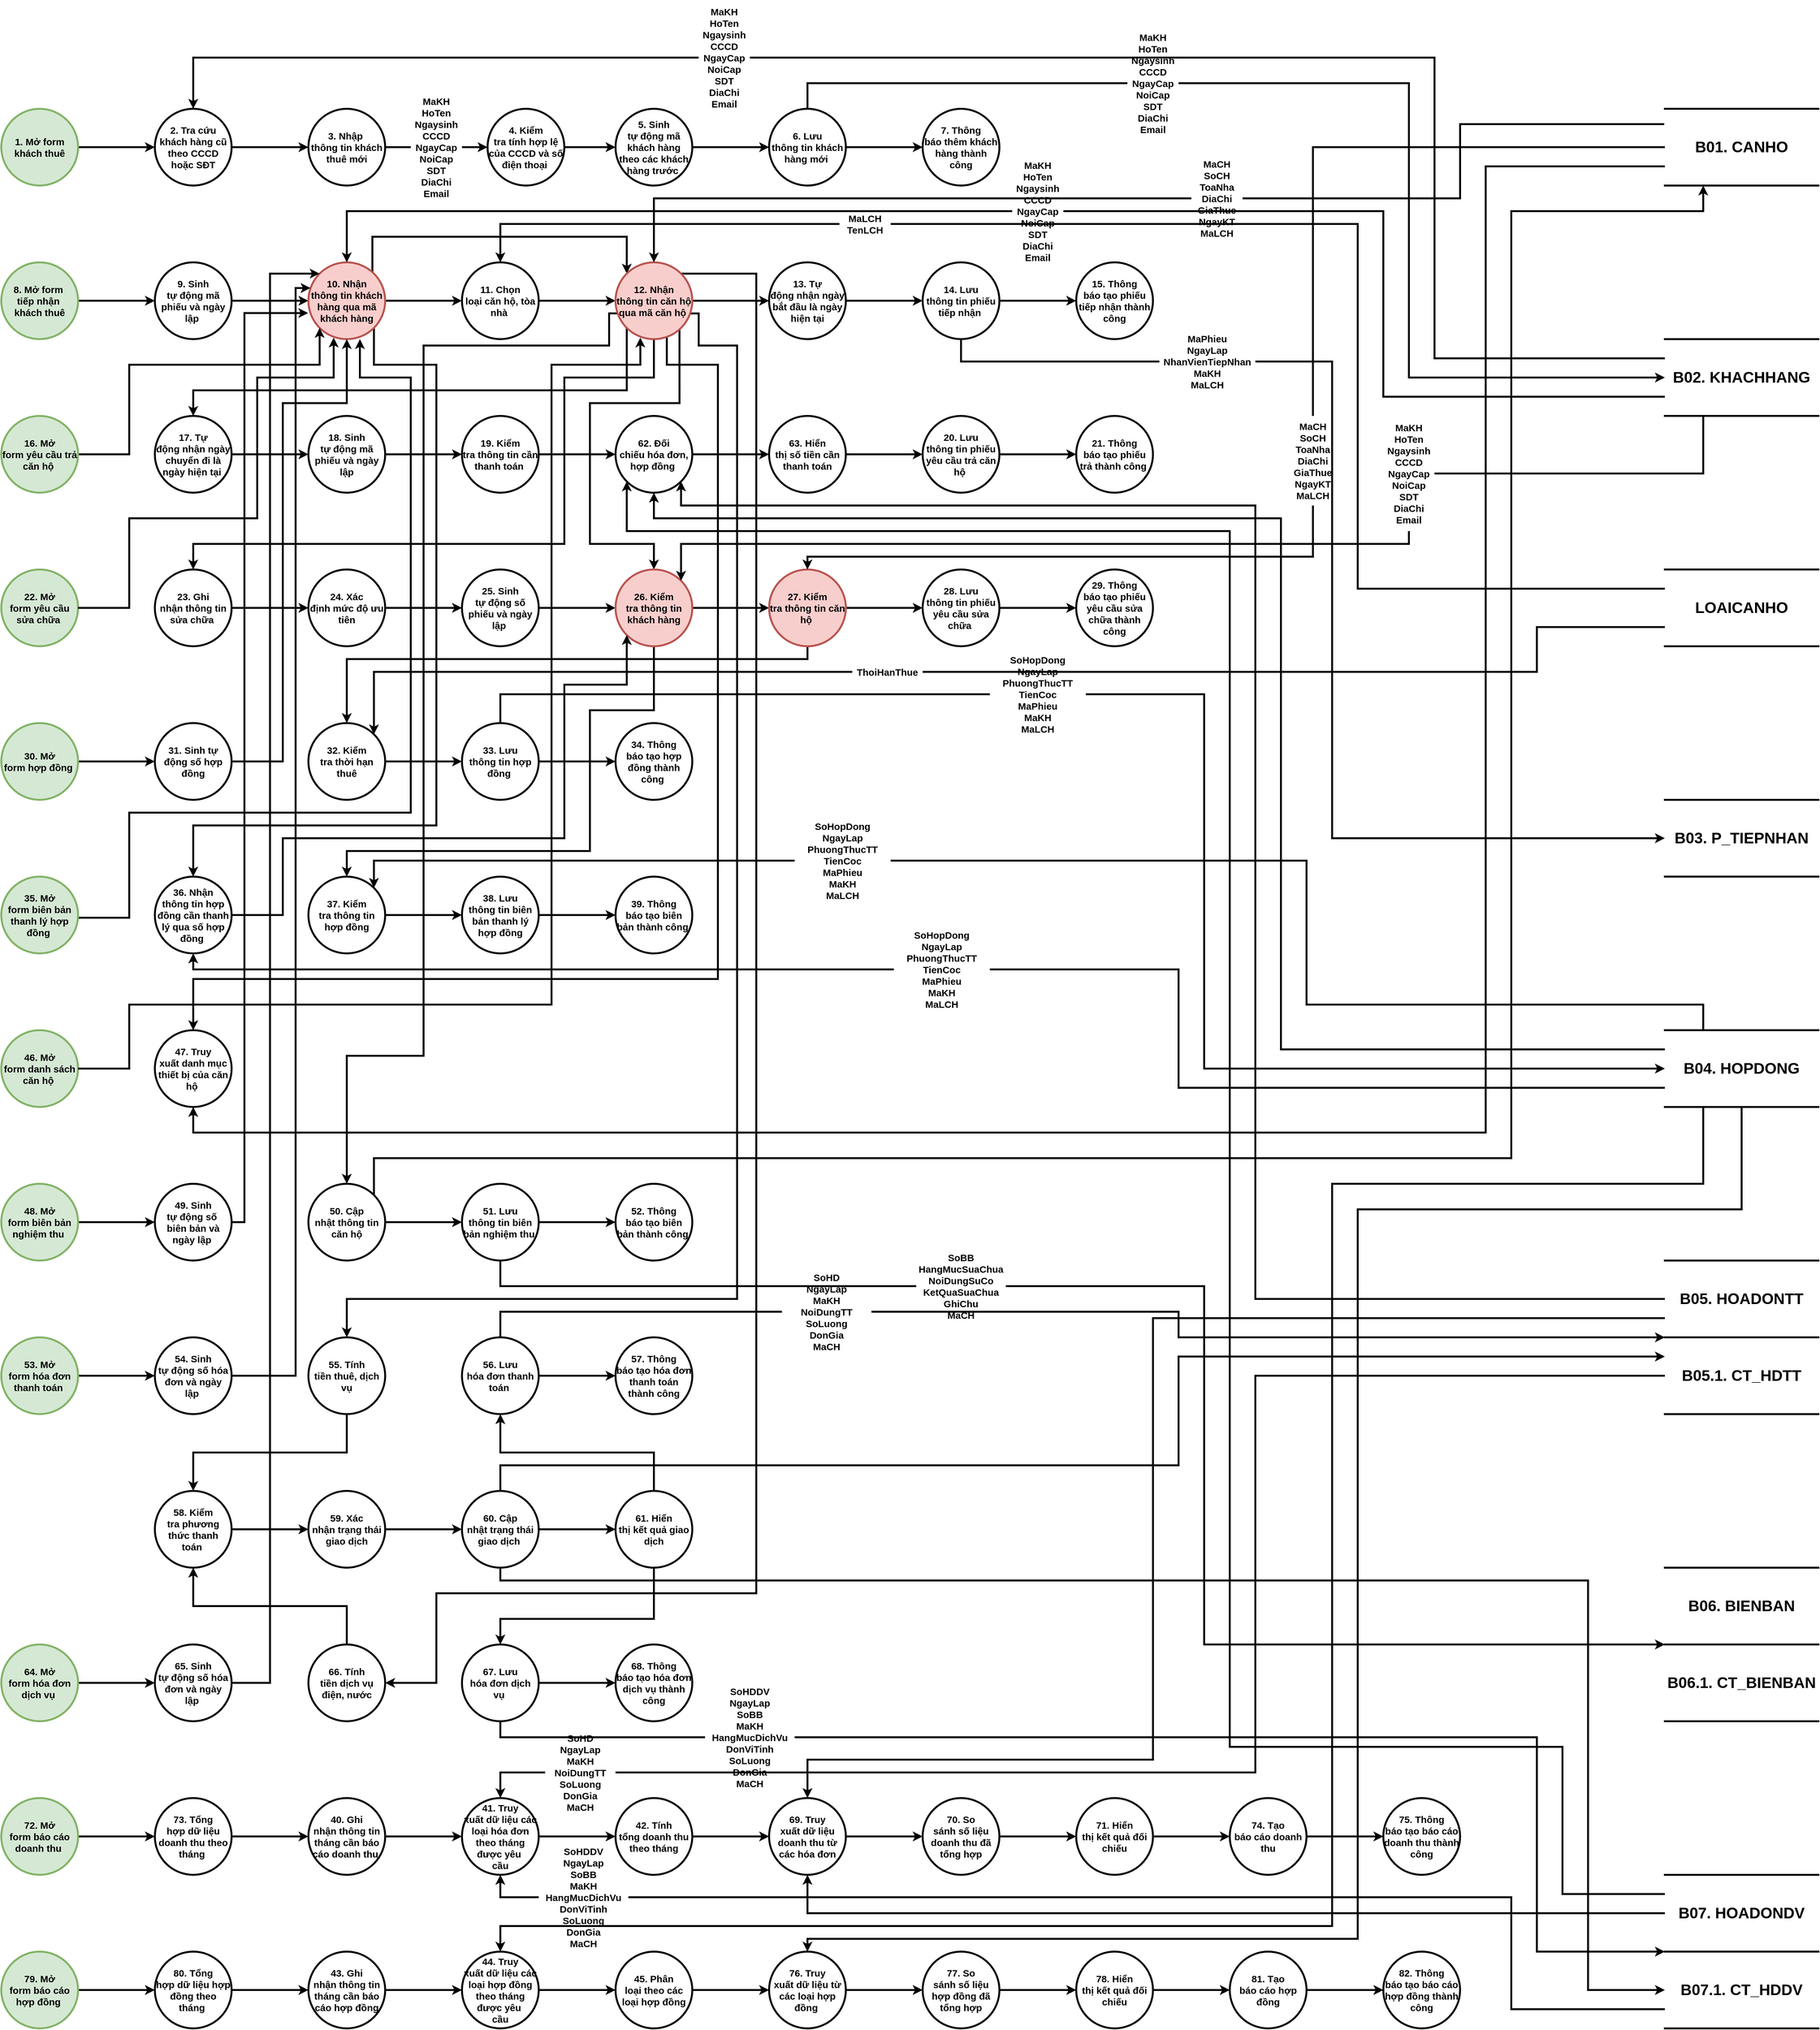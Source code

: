 <mxfile version="28.2.7">
  <diagram name="Trang-1" id="BNuc9Tho2VInWAJtmNCV">
    <mxGraphModel dx="1462" dy="1188" grid="1" gridSize="10" guides="1" tooltips="1" connect="1" arrows="1" fold="1" page="0" pageScale="1" pageWidth="827" pageHeight="1169" math="0" shadow="0">
      <root>
        <mxCell id="0" />
        <mxCell id="1" parent="0" />
        <mxCell id="1VUmnsQ3BvMP89mHqFCF-171" style="edgeStyle=orthogonalEdgeStyle;rounded=0;orthogonalLoop=1;jettySize=auto;html=1;exitX=1;exitY=0.5;exitDx=0;exitDy=0;entryX=0;entryY=0.5;entryDx=0;entryDy=0;strokeWidth=3;fontSize=15;fontFamily=Helvetica;shadow=0;fontStyle=1" edge="1" parent="1" source="1VUmnsQ3BvMP89mHqFCF-169" target="1VUmnsQ3BvMP89mHqFCF-170">
          <mxGeometry relative="1" as="geometry" />
        </mxCell>
        <mxCell id="1VUmnsQ3BvMP89mHqFCF-169" value="&lt;font&gt;1. Mở form&lt;/font&gt;&lt;div&gt;&lt;span style=&quot;background-color: transparent; color: light-dark(rgb(0, 0, 0), rgb(255, 255, 255));&quot;&gt;khách thuê&lt;/span&gt;&lt;/div&gt;" style="ellipse;whiteSpace=wrap;html=1;aspect=fixed;fillColor=#d5e8d4;strokeColor=#82b366;strokeWidth=3;fontSize=15;fontFamily=Helvetica;shadow=0;fontStyle=1" vertex="1" parent="1">
          <mxGeometry x="80" y="240" width="120" height="120" as="geometry" />
        </mxCell>
        <mxCell id="1VUmnsQ3BvMP89mHqFCF-173" style="edgeStyle=orthogonalEdgeStyle;rounded=0;orthogonalLoop=1;jettySize=auto;html=1;exitX=1;exitY=0.5;exitDx=0;exitDy=0;entryX=0;entryY=0.5;entryDx=0;entryDy=0;strokeWidth=3;fontSize=15;fontFamily=Helvetica;shadow=0;fontStyle=1" edge="1" parent="1" source="1VUmnsQ3BvMP89mHqFCF-170" target="1VUmnsQ3BvMP89mHqFCF-172">
          <mxGeometry relative="1" as="geometry" />
        </mxCell>
        <mxCell id="1VUmnsQ3BvMP89mHqFCF-170" value="&lt;span style=&quot;line-height: 105%;&quot;&gt;&lt;font&gt;2. Tra cứu khách hàng cũ theo CCCD hoặc SĐT&lt;/font&gt;&lt;/span&gt;" style="ellipse;whiteSpace=wrap;html=1;aspect=fixed;strokeWidth=3;fontSize=15;fontFamily=Helvetica;shadow=0;fontStyle=1" vertex="1" parent="1">
          <mxGeometry x="320" y="240" width="120" height="120" as="geometry" />
        </mxCell>
        <mxCell id="1VUmnsQ3BvMP89mHqFCF-175" style="edgeStyle=orthogonalEdgeStyle;rounded=0;orthogonalLoop=1;jettySize=auto;html=1;exitX=1;exitY=0.5;exitDx=0;exitDy=0;strokeWidth=3;fontSize=15;fontFamily=Helvetica;shadow=0;fontStyle=1" edge="1" parent="1" source="1VUmnsQ3BvMP89mHqFCF-421" target="1VUmnsQ3BvMP89mHqFCF-174">
          <mxGeometry relative="1" as="geometry" />
        </mxCell>
        <mxCell id="1VUmnsQ3BvMP89mHqFCF-172" value="&lt;span style=&quot;line-height: 105%;&quot;&gt;&lt;font&gt;&lt;font&gt;3. Nhập&amp;nbsp;&lt;/font&gt;&lt;/font&gt;&lt;/span&gt;&lt;div&gt;&lt;span style=&quot;line-height: 105%;&quot;&gt;&lt;font&gt;&lt;font&gt;thông tin khách thuê mới&lt;/font&gt;&lt;br&gt;&lt;/font&gt;&lt;/span&gt;&lt;/div&gt;" style="ellipse;whiteSpace=wrap;html=1;aspect=fixed;strokeWidth=3;fontSize=15;fontFamily=Helvetica;shadow=0;fontStyle=1" vertex="1" parent="1">
          <mxGeometry x="560" y="240" width="120" height="120" as="geometry" />
        </mxCell>
        <mxCell id="1VUmnsQ3BvMP89mHqFCF-177" style="edgeStyle=orthogonalEdgeStyle;rounded=0;orthogonalLoop=1;jettySize=auto;html=1;exitX=1;exitY=0.5;exitDx=0;exitDy=0;entryX=0;entryY=0.5;entryDx=0;entryDy=0;strokeWidth=3;fontSize=15;fontFamily=Helvetica;shadow=0;fontStyle=1" edge="1" parent="1" source="1VUmnsQ3BvMP89mHqFCF-174" target="1VUmnsQ3BvMP89mHqFCF-176">
          <mxGeometry relative="1" as="geometry" />
        </mxCell>
        <mxCell id="1VUmnsQ3BvMP89mHqFCF-174" value="&lt;span&gt;&lt;font&gt;4. Kiểm&lt;br&gt;tra tính hợp lệ của CCCD và số điện thoại&amp;nbsp;&lt;/font&gt;&lt;/span&gt;" style="ellipse;whiteSpace=wrap;html=1;aspect=fixed;strokeWidth=3;fontSize=15;fontFamily=Helvetica;shadow=0;fontStyle=1" vertex="1" parent="1">
          <mxGeometry x="840" y="240" width="120" height="120" as="geometry" />
        </mxCell>
        <mxCell id="1VUmnsQ3BvMP89mHqFCF-181" style="edgeStyle=orthogonalEdgeStyle;rounded=0;orthogonalLoop=1;jettySize=auto;html=1;exitX=1;exitY=0.5;exitDx=0;exitDy=0;strokeWidth=3;fontSize=15;fontFamily=Helvetica;shadow=0;fontStyle=1" edge="1" parent="1" source="1VUmnsQ3BvMP89mHqFCF-176" target="1VUmnsQ3BvMP89mHqFCF-178">
          <mxGeometry relative="1" as="geometry" />
        </mxCell>
        <mxCell id="1VUmnsQ3BvMP89mHqFCF-176" value="&lt;font&gt;&lt;span&gt;5.&amp;nbsp;&lt;/span&gt;&lt;/font&gt;&lt;span&gt;Sinh&lt;br&gt;tự động mã khách hàng theo các khách hàng trước&amp;nbsp;&lt;/span&gt;" style="ellipse;whiteSpace=wrap;html=1;aspect=fixed;strokeWidth=3;fontSize=15;fontFamily=Helvetica;shadow=0;fontStyle=1" vertex="1" parent="1">
          <mxGeometry x="1040" y="240" width="120" height="120" as="geometry" />
        </mxCell>
        <mxCell id="1VUmnsQ3BvMP89mHqFCF-183" style="edgeStyle=orthogonalEdgeStyle;rounded=0;orthogonalLoop=1;jettySize=auto;html=1;exitX=1;exitY=0.5;exitDx=0;exitDy=0;fontFamily=Helvetica;fontSize=15;shadow=0;strokeWidth=3;fontStyle=1" edge="1" parent="1" source="1VUmnsQ3BvMP89mHqFCF-178" target="1VUmnsQ3BvMP89mHqFCF-182">
          <mxGeometry relative="1" as="geometry" />
        </mxCell>
        <mxCell id="1VUmnsQ3BvMP89mHqFCF-387" style="edgeStyle=orthogonalEdgeStyle;rounded=0;orthogonalLoop=1;jettySize=auto;html=1;exitX=1;exitY=0.5;exitDx=0;exitDy=0;entryX=0;entryY=0.5;entryDx=0;entryDy=0;strokeWidth=3;fontStyle=1;fontSize=15;" edge="1" parent="1" source="1VUmnsQ3BvMP89mHqFCF-418" target="1VUmnsQ3BvMP89mHqFCF-376">
          <mxGeometry relative="1" as="geometry">
            <Array as="points">
              <mxPoint x="2280" y="200" />
              <mxPoint x="2280" y="660" />
            </Array>
          </mxGeometry>
        </mxCell>
        <mxCell id="1VUmnsQ3BvMP89mHqFCF-178" value="&lt;font&gt;&lt;span&gt;6.&amp;nbsp;&lt;/span&gt;&lt;/font&gt;&lt;span&gt;Lưu&lt;br&gt;thông tin khách hàng mới&amp;nbsp;&lt;/span&gt;" style="ellipse;whiteSpace=wrap;html=1;aspect=fixed;strokeWidth=3;fontSize=15;fontFamily=Helvetica;shadow=0;fontStyle=1" vertex="1" parent="1">
          <mxGeometry x="1280" y="240" width="120" height="120" as="geometry" />
        </mxCell>
        <mxCell id="1VUmnsQ3BvMP89mHqFCF-182" value="&lt;font&gt;&lt;font&gt;7.&amp;nbsp;&lt;/font&gt;&lt;span style=&quot;line-height: 105%;&quot;&gt;Thông&lt;br&gt;báo thêm khách hàng thành công&lt;/span&gt;&lt;/font&gt;" style="ellipse;whiteSpace=wrap;html=1;aspect=fixed;strokeWidth=3;fontSize=15;fontFamily=Helvetica;shadow=0;fontStyle=1" vertex="1" parent="1">
          <mxGeometry x="1520" y="240" width="120" height="120" as="geometry" />
        </mxCell>
        <mxCell id="1VUmnsQ3BvMP89mHqFCF-184" style="edgeStyle=orthogonalEdgeStyle;rounded=0;orthogonalLoop=1;jettySize=auto;html=1;exitX=1;exitY=0.5;exitDx=0;exitDy=0;entryX=0;entryY=0.5;entryDx=0;entryDy=0;strokeWidth=3;fontSize=15;fontFamily=Helvetica;shadow=0;fontStyle=1" edge="1" parent="1" source="1VUmnsQ3BvMP89mHqFCF-185" target="1VUmnsQ3BvMP89mHqFCF-187">
          <mxGeometry relative="1" as="geometry" />
        </mxCell>
        <mxCell id="1VUmnsQ3BvMP89mHqFCF-185" value="&lt;font&gt;8. Mở form&amp;nbsp;&lt;/font&gt;&lt;div&gt;&lt;font&gt;tiếp nhận&amp;nbsp;&lt;/font&gt;&lt;/div&gt;&lt;div&gt;&lt;span style=&quot;background-color: transparent; color: light-dark(rgb(0, 0, 0), rgb(255, 255, 255));&quot;&gt;khách thuê&lt;/span&gt;&lt;/div&gt;" style="ellipse;whiteSpace=wrap;html=1;aspect=fixed;fillColor=#d5e8d4;strokeColor=#82b366;strokeWidth=3;fontSize=15;fontFamily=Helvetica;shadow=0;fontStyle=1" vertex="1" parent="1">
          <mxGeometry x="80" y="480" width="120" height="120" as="geometry" />
        </mxCell>
        <mxCell id="1VUmnsQ3BvMP89mHqFCF-186" style="edgeStyle=orthogonalEdgeStyle;rounded=0;orthogonalLoop=1;jettySize=auto;html=1;exitX=1;exitY=0.5;exitDx=0;exitDy=0;entryX=0;entryY=0.5;entryDx=0;entryDy=0;strokeWidth=3;fontSize=15;fontFamily=Helvetica;shadow=0;fontStyle=1" edge="1" parent="1" source="1VUmnsQ3BvMP89mHqFCF-187" target="1VUmnsQ3BvMP89mHqFCF-189">
          <mxGeometry relative="1" as="geometry" />
        </mxCell>
        <mxCell id="1VUmnsQ3BvMP89mHqFCF-187" value="&lt;span style=&quot;line-height: 105%;&quot;&gt;&lt;font&gt;9.&amp;nbsp;&lt;/font&gt;&lt;/span&gt;&lt;span&gt;Sinh&lt;br&gt;tự động mã phiếu và ngày lập&amp;nbsp;&lt;/span&gt;" style="ellipse;whiteSpace=wrap;html=1;aspect=fixed;strokeWidth=3;fontSize=15;fontFamily=Helvetica;shadow=0;fontStyle=1" vertex="1" parent="1">
          <mxGeometry x="320" y="480" width="120" height="120" as="geometry" />
        </mxCell>
        <mxCell id="1VUmnsQ3BvMP89mHqFCF-188" style="edgeStyle=orthogonalEdgeStyle;rounded=0;orthogonalLoop=1;jettySize=auto;html=1;exitX=1;exitY=0.5;exitDx=0;exitDy=0;strokeWidth=3;fontSize=15;fontFamily=Helvetica;shadow=0;fontStyle=1" edge="1" parent="1" source="1VUmnsQ3BvMP89mHqFCF-189" target="1VUmnsQ3BvMP89mHqFCF-191">
          <mxGeometry relative="1" as="geometry" />
        </mxCell>
        <mxCell id="1VUmnsQ3BvMP89mHqFCF-214" style="edgeStyle=orthogonalEdgeStyle;rounded=0;orthogonalLoop=1;jettySize=auto;html=1;exitX=1;exitY=0;exitDx=0;exitDy=0;entryX=0;entryY=0;entryDx=0;entryDy=0;shadow=0;fontFamily=Helvetica;fontSize=15;strokeWidth=3;fontStyle=1" edge="1" parent="1" source="1VUmnsQ3BvMP89mHqFCF-189" target="1VUmnsQ3BvMP89mHqFCF-193">
          <mxGeometry relative="1" as="geometry">
            <Array as="points">
              <mxPoint x="660" y="498" />
              <mxPoint x="660" y="440" />
              <mxPoint x="1058" y="440" />
            </Array>
          </mxGeometry>
        </mxCell>
        <mxCell id="1VUmnsQ3BvMP89mHqFCF-260" style="edgeStyle=orthogonalEdgeStyle;rounded=0;orthogonalLoop=1;jettySize=auto;html=1;exitX=1;exitY=1;exitDx=0;exitDy=0;entryX=0.5;entryY=0;entryDx=0;entryDy=0;fontFamily=Helvetica;fontSize=15;strokeWidth=3;shadow=0;fontStyle=1" edge="1" parent="1" source="1VUmnsQ3BvMP89mHqFCF-189" target="1VUmnsQ3BvMP89mHqFCF-253">
          <mxGeometry relative="1" as="geometry">
            <Array as="points">
              <mxPoint x="663" y="640" />
              <mxPoint x="760" y="640" />
              <mxPoint x="760" y="1360" />
              <mxPoint x="380" y="1360" />
            </Array>
          </mxGeometry>
        </mxCell>
        <mxCell id="1VUmnsQ3BvMP89mHqFCF-189" value="&lt;div&gt;&lt;span style=&quot;line-height: 105%;&quot;&gt;&lt;font&gt;10.&amp;nbsp;&lt;span style=&quot;background-color: transparent; color: light-dark(rgb(0, 0, 0), rgb(255, 255, 255));&quot;&gt;&lt;span style=&quot;line-height: 105%;&quot;&gt;Nhận&lt;br&gt;thông tin khách hàng qua mã khách hàng&lt;/span&gt;&lt;/span&gt;&lt;br&gt;&lt;/font&gt;&lt;/span&gt;&lt;/div&gt;" style="ellipse;whiteSpace=wrap;html=1;aspect=fixed;strokeWidth=3;fontSize=15;fontFamily=Helvetica;fillColor=#f8cecc;strokeColor=#b85450;shadow=0;fontStyle=1" vertex="1" parent="1">
          <mxGeometry x="560" y="480" width="120" height="120" as="geometry" />
        </mxCell>
        <mxCell id="1VUmnsQ3BvMP89mHqFCF-190" style="edgeStyle=orthogonalEdgeStyle;rounded=0;orthogonalLoop=1;jettySize=auto;html=1;exitX=1;exitY=0.5;exitDx=0;exitDy=0;entryX=0;entryY=0.5;entryDx=0;entryDy=0;strokeWidth=3;fontSize=15;fontFamily=Helvetica;shadow=0;fontStyle=1" edge="1" parent="1" source="1VUmnsQ3BvMP89mHqFCF-191" target="1VUmnsQ3BvMP89mHqFCF-193">
          <mxGeometry relative="1" as="geometry" />
        </mxCell>
        <mxCell id="1VUmnsQ3BvMP89mHqFCF-191" value="11.&amp;nbsp;&lt;span&gt;Chọn&lt;br&gt;loại căn hộ, tòa nhà&amp;nbsp;&lt;/span&gt;" style="ellipse;whiteSpace=wrap;html=1;aspect=fixed;strokeWidth=3;fontSize=15;fontFamily=Helvetica;shadow=0;fontStyle=1" vertex="1" parent="1">
          <mxGeometry x="800" y="480" width="120" height="120" as="geometry" />
        </mxCell>
        <mxCell id="1VUmnsQ3BvMP89mHqFCF-192" style="edgeStyle=orthogonalEdgeStyle;rounded=0;orthogonalLoop=1;jettySize=auto;html=1;exitX=1;exitY=0.5;exitDx=0;exitDy=0;strokeWidth=3;fontSize=15;fontFamily=Helvetica;shadow=0;fontStyle=1" edge="1" parent="1" source="1VUmnsQ3BvMP89mHqFCF-193" target="1VUmnsQ3BvMP89mHqFCF-195">
          <mxGeometry relative="1" as="geometry" />
        </mxCell>
        <mxCell id="1VUmnsQ3BvMP89mHqFCF-215" style="edgeStyle=orthogonalEdgeStyle;rounded=0;orthogonalLoop=1;jettySize=auto;html=1;exitX=0;exitY=1;exitDx=0;exitDy=0;entryX=0.5;entryY=0;entryDx=0;entryDy=0;shadow=0;fontFamily=Helvetica;fontSize=15;strokeWidth=3;fontStyle=1" edge="1" parent="1" source="1VUmnsQ3BvMP89mHqFCF-193" target="1VUmnsQ3BvMP89mHqFCF-202">
          <mxGeometry relative="1" as="geometry">
            <Array as="points">
              <mxPoint x="1058" y="680" />
              <mxPoint x="380" y="680" />
            </Array>
          </mxGeometry>
        </mxCell>
        <mxCell id="1VUmnsQ3BvMP89mHqFCF-228" style="edgeStyle=orthogonalEdgeStyle;rounded=0;orthogonalLoop=1;jettySize=auto;html=1;exitX=0.5;exitY=1;exitDx=0;exitDy=0;entryX=0.5;entryY=0;entryDx=0;entryDy=0;shadow=0;fontFamily=Helvetica;fontSize=15;strokeWidth=3;fontStyle=1" edge="1" parent="1" source="1VUmnsQ3BvMP89mHqFCF-193" target="1VUmnsQ3BvMP89mHqFCF-218">
          <mxGeometry relative="1" as="geometry">
            <Array as="points">
              <mxPoint x="1100" y="660" />
              <mxPoint x="960" y="660" />
              <mxPoint x="960" y="920" />
              <mxPoint x="380" y="920" />
            </Array>
          </mxGeometry>
        </mxCell>
        <mxCell id="1VUmnsQ3BvMP89mHqFCF-249" style="edgeStyle=orthogonalEdgeStyle;rounded=0;orthogonalLoop=1;jettySize=auto;html=1;exitX=0.833;exitY=0.874;exitDx=0;exitDy=0;entryX=0.5;entryY=0;entryDx=0;entryDy=0;fontFamily=Helvetica;fontSize=15;exitPerimeter=0;strokeWidth=3;shadow=0;fontStyle=1" edge="1" parent="1" source="1VUmnsQ3BvMP89mHqFCF-193" target="1VUmnsQ3BvMP89mHqFCF-224">
          <mxGeometry relative="1" as="geometry">
            <Array as="points">
              <mxPoint x="1140" y="700" />
              <mxPoint x="1000" y="700" />
              <mxPoint x="1000" y="920" />
              <mxPoint x="1100" y="920" />
            </Array>
          </mxGeometry>
        </mxCell>
        <mxCell id="1VUmnsQ3BvMP89mHqFCF-283" style="edgeStyle=orthogonalEdgeStyle;rounded=0;orthogonalLoop=1;jettySize=auto;html=1;exitX=0.668;exitY=0.971;exitDx=0;exitDy=0;entryX=0.5;entryY=0;entryDx=0;entryDy=0;exitPerimeter=0;fontFamily=Helvetica;fontSize=15;strokeWidth=3;shadow=0;fontStyle=1" edge="1" parent="1" source="1VUmnsQ3BvMP89mHqFCF-193" target="1VUmnsQ3BvMP89mHqFCF-276">
          <mxGeometry relative="1" as="geometry">
            <Array as="points">
              <mxPoint x="1120" y="640" />
              <mxPoint x="1200" y="640" />
              <mxPoint x="1200" y="1600" />
              <mxPoint x="380" y="1600" />
            </Array>
          </mxGeometry>
        </mxCell>
        <mxCell id="1VUmnsQ3BvMP89mHqFCF-293" style="edgeStyle=orthogonalEdgeStyle;rounded=0;orthogonalLoop=1;jettySize=auto;html=1;exitX=0.025;exitY=0.665;exitDx=0;exitDy=0;entryX=0.5;entryY=0;entryDx=0;entryDy=0;exitPerimeter=0;strokeWidth=3;shadow=0;fontFamily=Helvetica;fontSize=15;fontStyle=1" edge="1" parent="1" source="1VUmnsQ3BvMP89mHqFCF-193" target="1VUmnsQ3BvMP89mHqFCF-287">
          <mxGeometry relative="1" as="geometry">
            <Array as="points">
              <mxPoint x="1030" y="560" />
              <mxPoint x="1030" y="610" />
              <mxPoint x="740" y="610" />
              <mxPoint x="740" y="1720" />
              <mxPoint x="620" y="1720" />
            </Array>
          </mxGeometry>
        </mxCell>
        <mxCell id="1VUmnsQ3BvMP89mHqFCF-303" style="edgeStyle=orthogonalEdgeStyle;rounded=0;orthogonalLoop=1;jettySize=auto;html=1;exitX=0.97;exitY=0.666;exitDx=0;exitDy=0;entryX=0.5;entryY=0;entryDx=0;entryDy=0;exitPerimeter=0;strokeWidth=3;shadow=0;fontFamily=Helvetica;fontSize=15;fontStyle=1" edge="1" parent="1" source="1VUmnsQ3BvMP89mHqFCF-193" target="1VUmnsQ3BvMP89mHqFCF-298">
          <mxGeometry relative="1" as="geometry">
            <Array as="points">
              <mxPoint x="1170" y="560" />
              <mxPoint x="1170" y="610" />
              <mxPoint x="1230" y="610" />
              <mxPoint x="1230" y="2100" />
              <mxPoint x="620" y="2100" />
            </Array>
          </mxGeometry>
        </mxCell>
        <mxCell id="1VUmnsQ3BvMP89mHqFCF-327" style="edgeStyle=orthogonalEdgeStyle;rounded=0;orthogonalLoop=1;jettySize=auto;html=1;exitX=1;exitY=0;exitDx=0;exitDy=0;entryX=1;entryY=0.5;entryDx=0;entryDy=0;strokeWidth=3;shadow=0;fontFamily=Helvetica;fontSize=15;fontStyle=1" edge="1" parent="1" source="1VUmnsQ3BvMP89mHqFCF-193" target="1VUmnsQ3BvMP89mHqFCF-322">
          <mxGeometry relative="1" as="geometry">
            <Array as="points">
              <mxPoint x="1260" y="498" />
              <mxPoint x="1260" y="2560" />
              <mxPoint x="760" y="2560" />
              <mxPoint x="760" y="2700" />
            </Array>
          </mxGeometry>
        </mxCell>
        <mxCell id="1VUmnsQ3BvMP89mHqFCF-193" value="12.&amp;nbsp;&lt;span style=&quot;line-height: 105%;&quot;&gt;Nhận&lt;br&gt;thông tin căn hộ qua mã căn hộ&amp;nbsp;&lt;/span&gt;" style="ellipse;whiteSpace=wrap;html=1;aspect=fixed;strokeWidth=3;fontSize=15;fontFamily=Helvetica;fillColor=#f8cecc;strokeColor=#b85450;shadow=0;fontStyle=1" vertex="1" parent="1">
          <mxGeometry x="1040" y="480" width="120" height="120" as="geometry" />
        </mxCell>
        <mxCell id="1VUmnsQ3BvMP89mHqFCF-194" style="edgeStyle=orthogonalEdgeStyle;rounded=0;orthogonalLoop=1;jettySize=auto;html=1;exitX=1;exitY=0.5;exitDx=0;exitDy=0;fontFamily=Helvetica;fontSize=15;shadow=0;strokeWidth=3;fontStyle=1" edge="1" parent="1" source="1VUmnsQ3BvMP89mHqFCF-195" target="1VUmnsQ3BvMP89mHqFCF-196">
          <mxGeometry relative="1" as="geometry" />
        </mxCell>
        <mxCell id="1VUmnsQ3BvMP89mHqFCF-195" value="13.&amp;nbsp;&lt;span&gt;Tự&lt;br&gt;động nhận ngày bắt đầu là ngày hiện tại&lt;/span&gt;" style="ellipse;whiteSpace=wrap;html=1;aspect=fixed;strokeWidth=3;fontSize=15;fontFamily=Helvetica;shadow=0;fontStyle=1" vertex="1" parent="1">
          <mxGeometry x="1280" y="480" width="120" height="120" as="geometry" />
        </mxCell>
        <mxCell id="1VUmnsQ3BvMP89mHqFCF-198" style="edgeStyle=orthogonalEdgeStyle;rounded=0;orthogonalLoop=1;jettySize=auto;html=1;exitX=1;exitY=0.5;exitDx=0;exitDy=0;entryX=0;entryY=0.5;entryDx=0;entryDy=0;fontFamily=Helvetica;fontSize=15;shadow=0;strokeWidth=3;fontStyle=1" edge="1" parent="1" source="1VUmnsQ3BvMP89mHqFCF-196" target="1VUmnsQ3BvMP89mHqFCF-197">
          <mxGeometry relative="1" as="geometry" />
        </mxCell>
        <mxCell id="1VUmnsQ3BvMP89mHqFCF-392" style="edgeStyle=orthogonalEdgeStyle;rounded=0;orthogonalLoop=1;jettySize=auto;html=1;exitX=1;exitY=0.5;exitDx=0;exitDy=0;entryX=0;entryY=0.5;entryDx=0;entryDy=0;strokeWidth=3;" edge="1" parent="1" source="1VUmnsQ3BvMP89mHqFCF-429" target="1VUmnsQ3BvMP89mHqFCF-378">
          <mxGeometry relative="1" as="geometry">
            <Array as="points">
              <mxPoint x="2160" y="635" />
              <mxPoint x="2160" y="1380" />
            </Array>
          </mxGeometry>
        </mxCell>
        <mxCell id="1VUmnsQ3BvMP89mHqFCF-196" value="14.&amp;nbsp;&lt;span&gt;Lưu&lt;br&gt;thông tin phiếu tiếp nhận&amp;nbsp;&lt;/span&gt;" style="ellipse;whiteSpace=wrap;html=1;aspect=fixed;strokeWidth=3;fontSize=15;fontFamily=Helvetica;shadow=0;fontStyle=1" vertex="1" parent="1">
          <mxGeometry x="1520" y="480" width="120" height="120" as="geometry" />
        </mxCell>
        <mxCell id="1VUmnsQ3BvMP89mHqFCF-197" value="15.&amp;nbsp;&lt;span&gt;Thông&lt;br&gt;báo tạo phiếu tiếp nhận thành công&lt;/span&gt;" style="ellipse;whiteSpace=wrap;html=1;aspect=fixed;strokeWidth=3;fontSize=15;fontFamily=Helvetica;shadow=0;fontStyle=1" vertex="1" parent="1">
          <mxGeometry x="1760" y="480" width="120" height="120" as="geometry" />
        </mxCell>
        <mxCell id="1VUmnsQ3BvMP89mHqFCF-199" style="edgeStyle=orthogonalEdgeStyle;rounded=0;orthogonalLoop=1;jettySize=auto;html=1;exitX=1;exitY=0.5;exitDx=0;exitDy=0;entryX=0;entryY=1;entryDx=0;entryDy=0;strokeWidth=3;fontSize=15;fontFamily=Helvetica;shadow=0;fontStyle=1" edge="1" parent="1" source="1VUmnsQ3BvMP89mHqFCF-200" target="1VUmnsQ3BvMP89mHqFCF-189">
          <mxGeometry relative="1" as="geometry">
            <Array as="points">
              <mxPoint x="280" y="780" />
              <mxPoint x="280" y="640" />
              <mxPoint x="578" y="640" />
            </Array>
          </mxGeometry>
        </mxCell>
        <mxCell id="1VUmnsQ3BvMP89mHqFCF-200" value="16.&amp;nbsp;&lt;span style=&quot;line-height: 105%;&quot;&gt;Mở&lt;br&gt;form yêu cầu trả căn hộ&amp;nbsp;&lt;/span&gt;" style="ellipse;whiteSpace=wrap;html=1;aspect=fixed;fillColor=#d5e8d4;strokeColor=#82b366;strokeWidth=3;fontSize=15;fontFamily=Helvetica;shadow=0;fontStyle=1" vertex="1" parent="1">
          <mxGeometry x="80" y="720" width="120" height="120" as="geometry" />
        </mxCell>
        <mxCell id="1VUmnsQ3BvMP89mHqFCF-201" style="edgeStyle=orthogonalEdgeStyle;rounded=0;orthogonalLoop=1;jettySize=auto;html=1;exitX=1;exitY=0.5;exitDx=0;exitDy=0;entryX=0;entryY=0.5;entryDx=0;entryDy=0;strokeWidth=3;fontSize=15;fontFamily=Helvetica;shadow=0;fontStyle=1" edge="1" parent="1" source="1VUmnsQ3BvMP89mHqFCF-202" target="1VUmnsQ3BvMP89mHqFCF-204">
          <mxGeometry relative="1" as="geometry" />
        </mxCell>
        <mxCell id="1VUmnsQ3BvMP89mHqFCF-202" value="17.&amp;nbsp;&lt;span&gt;Tự&lt;br&gt;động nhận ngày chuyển đi là ngày hiện tại&amp;nbsp;&lt;/span&gt;" style="ellipse;whiteSpace=wrap;html=1;aspect=fixed;strokeWidth=3;fontSize=15;fontFamily=Helvetica;shadow=0;fontStyle=1" vertex="1" parent="1">
          <mxGeometry x="320" y="720" width="120" height="120" as="geometry" />
        </mxCell>
        <mxCell id="1VUmnsQ3BvMP89mHqFCF-203" style="edgeStyle=orthogonalEdgeStyle;rounded=0;orthogonalLoop=1;jettySize=auto;html=1;exitX=1;exitY=0.5;exitDx=0;exitDy=0;strokeWidth=3;fontSize=15;fontFamily=Helvetica;shadow=0;fontStyle=1" edge="1" parent="1" source="1VUmnsQ3BvMP89mHqFCF-204" target="1VUmnsQ3BvMP89mHqFCF-206">
          <mxGeometry relative="1" as="geometry" />
        </mxCell>
        <mxCell id="1VUmnsQ3BvMP89mHqFCF-204" value="&lt;div&gt;&lt;span style=&quot;line-height: 105%;&quot;&gt;&lt;font&gt;18.&amp;nbsp;&lt;span style=&quot;background-color: transparent; color: light-dark(rgb(0, 0, 0), rgb(255, 255, 255));&quot;&gt;Sinh&lt;br&gt;tự động mã phiếu và ngày lập&lt;/span&gt;&lt;br&gt;&lt;/font&gt;&lt;/span&gt;&lt;/div&gt;" style="ellipse;whiteSpace=wrap;html=1;aspect=fixed;strokeWidth=3;fontSize=15;fontFamily=Helvetica;shadow=0;fontStyle=1" vertex="1" parent="1">
          <mxGeometry x="560" y="720" width="120" height="120" as="geometry" />
        </mxCell>
        <mxCell id="1VUmnsQ3BvMP89mHqFCF-205" style="edgeStyle=orthogonalEdgeStyle;rounded=0;orthogonalLoop=1;jettySize=auto;html=1;exitX=1;exitY=0.5;exitDx=0;exitDy=0;entryX=0;entryY=0.5;entryDx=0;entryDy=0;strokeWidth=3;fontSize=15;fontFamily=Helvetica;shadow=0;fontStyle=1" edge="1" parent="1" source="1VUmnsQ3BvMP89mHqFCF-206" target="1VUmnsQ3BvMP89mHqFCF-312">
          <mxGeometry relative="1" as="geometry" />
        </mxCell>
        <mxCell id="1VUmnsQ3BvMP89mHqFCF-206" value="19.&amp;nbsp;&lt;span&gt;Kiểm&lt;br&gt;tra thông tin cần thanh toán&amp;nbsp;&lt;/span&gt;" style="ellipse;whiteSpace=wrap;html=1;aspect=fixed;strokeWidth=3;fontSize=15;fontFamily=Helvetica;shadow=0;fontStyle=1" vertex="1" parent="1">
          <mxGeometry x="800" y="720" width="120" height="120" as="geometry" />
        </mxCell>
        <mxCell id="1VUmnsQ3BvMP89mHqFCF-207" style="edgeStyle=orthogonalEdgeStyle;rounded=0;orthogonalLoop=1;jettySize=auto;html=1;exitX=1;exitY=0.5;exitDx=0;exitDy=0;strokeWidth=3;fontSize=15;fontFamily=Helvetica;shadow=0;fontStyle=1" edge="1" parent="1" source="1VUmnsQ3BvMP89mHqFCF-208" target="1VUmnsQ3BvMP89mHqFCF-210">
          <mxGeometry relative="1" as="geometry" />
        </mxCell>
        <mxCell id="1VUmnsQ3BvMP89mHqFCF-208" value="20.&amp;nbsp;&lt;span&gt;Lưu&lt;br&gt;thông tin phiếu yêu cầu trả căn hộ&amp;nbsp;&lt;/span&gt;" style="ellipse;whiteSpace=wrap;html=1;aspect=fixed;strokeWidth=3;fontSize=15;fontFamily=Helvetica;shadow=0;fontStyle=1" vertex="1" parent="1">
          <mxGeometry x="1520" y="720" width="120" height="120" as="geometry" />
        </mxCell>
        <mxCell id="1VUmnsQ3BvMP89mHqFCF-210" value="21.&amp;nbsp;&lt;span&gt;Thông&lt;br&gt;báo tạo phiếu trả thành công&amp;nbsp;&lt;/span&gt;" style="ellipse;whiteSpace=wrap;html=1;aspect=fixed;strokeWidth=3;fontSize=15;fontFamily=Helvetica;shadow=0;fontStyle=1" vertex="1" parent="1">
          <mxGeometry x="1760" y="720" width="120" height="120" as="geometry" />
        </mxCell>
        <mxCell id="1VUmnsQ3BvMP89mHqFCF-216" value="22.&amp;nbsp;&lt;span style=&quot;line-height: 105%;&quot;&gt;Mở&lt;br&gt;form yêu cầu sửa chữa&amp;nbsp;&lt;/span&gt;" style="ellipse;whiteSpace=wrap;html=1;aspect=fixed;fillColor=#d5e8d4;strokeColor=#82b366;strokeWidth=3;fontSize=15;fontFamily=Helvetica;shadow=0;fontStyle=1" vertex="1" parent="1">
          <mxGeometry x="80" y="960" width="120" height="120" as="geometry" />
        </mxCell>
        <mxCell id="1VUmnsQ3BvMP89mHqFCF-217" style="edgeStyle=orthogonalEdgeStyle;rounded=0;orthogonalLoop=1;jettySize=auto;html=1;exitX=1;exitY=0.5;exitDx=0;exitDy=0;entryX=0;entryY=0.5;entryDx=0;entryDy=0;strokeWidth=3;fontSize=15;fontFamily=Helvetica;shadow=0;fontStyle=1" edge="1" parent="1" source="1VUmnsQ3BvMP89mHqFCF-218" target="1VUmnsQ3BvMP89mHqFCF-220">
          <mxGeometry relative="1" as="geometry" />
        </mxCell>
        <mxCell id="1VUmnsQ3BvMP89mHqFCF-218" value="23.&amp;nbsp;&lt;span&gt;Ghi&lt;br&gt;nhận thông tin sửa chữa&amp;nbsp;&lt;/span&gt;" style="ellipse;whiteSpace=wrap;html=1;aspect=fixed;strokeWidth=3;fontSize=15;fontFamily=Helvetica;shadow=0;fontStyle=1" vertex="1" parent="1">
          <mxGeometry x="320" y="960" width="120" height="120" as="geometry" />
        </mxCell>
        <mxCell id="1VUmnsQ3BvMP89mHqFCF-219" style="edgeStyle=orthogonalEdgeStyle;rounded=0;orthogonalLoop=1;jettySize=auto;html=1;exitX=1;exitY=0.5;exitDx=0;exitDy=0;strokeWidth=3;fontSize=15;fontFamily=Helvetica;shadow=0;fontStyle=1" edge="1" parent="1" source="1VUmnsQ3BvMP89mHqFCF-220" target="1VUmnsQ3BvMP89mHqFCF-222">
          <mxGeometry relative="1" as="geometry" />
        </mxCell>
        <mxCell id="1VUmnsQ3BvMP89mHqFCF-220" value="&lt;div&gt;&lt;span style=&quot;line-height: 105%;&quot;&gt;&lt;font&gt;24.&amp;nbsp;&lt;span style=&quot;background-color: transparent; color: light-dark(rgb(0, 0, 0), rgb(255, 255, 255));&quot;&gt;Xác&lt;br&gt;định mức độ ưu tiên&lt;/span&gt;&lt;br&gt;&lt;/font&gt;&lt;/span&gt;&lt;/div&gt;" style="ellipse;whiteSpace=wrap;html=1;aspect=fixed;strokeWidth=3;fontSize=15;fontFamily=Helvetica;shadow=0;fontStyle=1" vertex="1" parent="1">
          <mxGeometry x="560" y="960" width="120" height="120" as="geometry" />
        </mxCell>
        <mxCell id="1VUmnsQ3BvMP89mHqFCF-221" style="edgeStyle=orthogonalEdgeStyle;rounded=0;orthogonalLoop=1;jettySize=auto;html=1;exitX=1;exitY=0.5;exitDx=0;exitDy=0;entryX=0;entryY=0.5;entryDx=0;entryDy=0;strokeWidth=3;fontSize=15;fontFamily=Helvetica;shadow=0;fontStyle=1" edge="1" parent="1" source="1VUmnsQ3BvMP89mHqFCF-222" target="1VUmnsQ3BvMP89mHqFCF-224">
          <mxGeometry relative="1" as="geometry" />
        </mxCell>
        <mxCell id="1VUmnsQ3BvMP89mHqFCF-222" value="25.&amp;nbsp;&lt;span&gt;Sinh&lt;br&gt;tự động số phiếu và ngày lập&amp;nbsp;&lt;/span&gt;" style="ellipse;whiteSpace=wrap;html=1;aspect=fixed;strokeWidth=3;fontSize=15;fontFamily=Helvetica;shadow=0;fontStyle=1" vertex="1" parent="1">
          <mxGeometry x="800" y="960" width="120" height="120" as="geometry" />
        </mxCell>
        <mxCell id="1VUmnsQ3BvMP89mHqFCF-223" style="edgeStyle=orthogonalEdgeStyle;rounded=0;orthogonalLoop=1;jettySize=auto;html=1;exitX=1;exitY=0.5;exitDx=0;exitDy=0;strokeWidth=3;fontSize=15;fontFamily=Helvetica;shadow=0;fontStyle=1" edge="1" parent="1" source="1VUmnsQ3BvMP89mHqFCF-224" target="1VUmnsQ3BvMP89mHqFCF-225">
          <mxGeometry relative="1" as="geometry" />
        </mxCell>
        <mxCell id="1VUmnsQ3BvMP89mHqFCF-262" style="edgeStyle=orthogonalEdgeStyle;rounded=0;orthogonalLoop=1;jettySize=auto;html=1;exitX=0.5;exitY=1;exitDx=0;exitDy=0;entryX=0.5;entryY=0;entryDx=0;entryDy=0;fontFamily=Helvetica;fontSize=15;strokeWidth=3;shadow=0;fontStyle=1" edge="1" parent="1" source="1VUmnsQ3BvMP89mHqFCF-224" target="1VUmnsQ3BvMP89mHqFCF-255">
          <mxGeometry relative="1" as="geometry">
            <Array as="points">
              <mxPoint x="1100" y="1180" />
              <mxPoint x="1000" y="1180" />
              <mxPoint x="1000" y="1400" />
              <mxPoint x="620" y="1400" />
            </Array>
          </mxGeometry>
        </mxCell>
        <mxCell id="1VUmnsQ3BvMP89mHqFCF-224" value="26.&amp;nbsp;&lt;span style=&quot;line-height: 105%;&quot;&gt;Kiểm&lt;br&gt;tra thông tin khách hàng&lt;/span&gt;" style="ellipse;whiteSpace=wrap;html=1;aspect=fixed;strokeWidth=3;fontSize=15;fontFamily=Helvetica;fillColor=#f8cecc;strokeColor=#b85450;shadow=0;fontStyle=1" vertex="1" parent="1">
          <mxGeometry x="1040" y="960" width="120" height="120" as="geometry" />
        </mxCell>
        <mxCell id="1VUmnsQ3BvMP89mHqFCF-230" style="edgeStyle=orthogonalEdgeStyle;rounded=0;orthogonalLoop=1;jettySize=auto;html=1;exitX=1;exitY=0.5;exitDx=0;exitDy=0;entryX=0;entryY=0.5;entryDx=0;entryDy=0;shadow=0;fontFamily=Helvetica;fontSize=15;strokeWidth=3;fontStyle=1" edge="1" parent="1" source="1VUmnsQ3BvMP89mHqFCF-225" target="1VUmnsQ3BvMP89mHqFCF-229">
          <mxGeometry relative="1" as="geometry" />
        </mxCell>
        <mxCell id="1VUmnsQ3BvMP89mHqFCF-250" style="edgeStyle=orthogonalEdgeStyle;rounded=0;orthogonalLoop=1;jettySize=auto;html=1;exitX=0.5;exitY=1;exitDx=0;exitDy=0;entryX=0.5;entryY=0;entryDx=0;entryDy=0;fontFamily=Helvetica;fontSize=15;strokeWidth=3;shadow=0;fontStyle=1" edge="1" parent="1" source="1VUmnsQ3BvMP89mHqFCF-225" target="1VUmnsQ3BvMP89mHqFCF-237">
          <mxGeometry relative="1" as="geometry">
            <Array as="points">
              <mxPoint x="1340" y="1100" />
              <mxPoint x="620" y="1100" />
            </Array>
          </mxGeometry>
        </mxCell>
        <mxCell id="1VUmnsQ3BvMP89mHqFCF-225" value="27.&amp;nbsp;&lt;span style=&quot;line-height: 105%;&quot;&gt;Kiểm&lt;br&gt;tra thông tin căn hộ&amp;nbsp;&lt;/span&gt;" style="ellipse;whiteSpace=wrap;html=1;aspect=fixed;strokeWidth=3;fontSize=15;fontFamily=Helvetica;fillColor=#f8cecc;strokeColor=#b85450;shadow=0;fontStyle=1" vertex="1" parent="1">
          <mxGeometry x="1280" y="960" width="120" height="120" as="geometry" />
        </mxCell>
        <mxCell id="1VUmnsQ3BvMP89mHqFCF-227" style="edgeStyle=orthogonalEdgeStyle;rounded=0;orthogonalLoop=1;jettySize=auto;html=1;exitX=1;exitY=0.5;exitDx=0;exitDy=0;entryX=0.329;entryY=0.98;entryDx=0;entryDy=0;entryPerimeter=0;shadow=0;fontFamily=Helvetica;fontSize=15;strokeWidth=3;fontStyle=1" edge="1" parent="1" source="1VUmnsQ3BvMP89mHqFCF-216" target="1VUmnsQ3BvMP89mHqFCF-189">
          <mxGeometry relative="1" as="geometry">
            <mxPoint x="600" y="600" as="targetPoint" />
            <Array as="points">
              <mxPoint x="280" y="1020" />
              <mxPoint x="280" y="880" />
              <mxPoint x="480" y="880" />
              <mxPoint x="480" y="660" />
              <mxPoint x="599" y="660" />
            </Array>
          </mxGeometry>
        </mxCell>
        <mxCell id="1VUmnsQ3BvMP89mHqFCF-232" style="edgeStyle=orthogonalEdgeStyle;rounded=0;orthogonalLoop=1;jettySize=auto;html=1;exitX=1;exitY=0.5;exitDx=0;exitDy=0;entryX=0;entryY=0.5;entryDx=0;entryDy=0;shadow=0;fontFamily=Helvetica;fontSize=15;strokeWidth=3;fontStyle=1" edge="1" parent="1" source="1VUmnsQ3BvMP89mHqFCF-229" target="1VUmnsQ3BvMP89mHqFCF-231">
          <mxGeometry relative="1" as="geometry" />
        </mxCell>
        <mxCell id="1VUmnsQ3BvMP89mHqFCF-229" value="&lt;span&gt;28.&amp;nbsp;&lt;/span&gt;&lt;span&gt;Lưu&lt;br&gt;thông tin phiếu yêu cầu sửa chữa&amp;nbsp;&lt;/span&gt;" style="ellipse;whiteSpace=wrap;html=1;aspect=fixed;strokeWidth=3;fontSize=15;fontFamily=Helvetica;shadow=0;fontStyle=1" vertex="1" parent="1">
          <mxGeometry x="1520" y="960" width="120" height="120" as="geometry" />
        </mxCell>
        <mxCell id="1VUmnsQ3BvMP89mHqFCF-231" value="&lt;font&gt;&lt;span&gt;29.&amp;nbsp;&lt;/span&gt;&lt;/font&gt;&lt;span&gt;Thông&lt;br&gt;báo tạo phiếu yêu cầu sửa chữa thành công&lt;/span&gt;" style="ellipse;whiteSpace=wrap;html=1;aspect=fixed;strokeWidth=3;fontSize=15;fontFamily=Helvetica;shadow=0;fontStyle=1" vertex="1" parent="1">
          <mxGeometry x="1760" y="960" width="120" height="120" as="geometry" />
        </mxCell>
        <mxCell id="1VUmnsQ3BvMP89mHqFCF-247" style="edgeStyle=orthogonalEdgeStyle;rounded=0;orthogonalLoop=1;jettySize=auto;html=1;exitX=1;exitY=0.5;exitDx=0;exitDy=0;entryX=0;entryY=0.5;entryDx=0;entryDy=0;fontFamily=Helvetica;fontSize=15;strokeWidth=3;shadow=0;fontStyle=1" edge="1" parent="1" source="1VUmnsQ3BvMP89mHqFCF-233" target="1VUmnsQ3BvMP89mHqFCF-235">
          <mxGeometry relative="1" as="geometry" />
        </mxCell>
        <mxCell id="1VUmnsQ3BvMP89mHqFCF-233" value="30.&amp;nbsp;&lt;span&gt;Mở&lt;br&gt;form hợp đồng&amp;nbsp;&lt;/span&gt;" style="ellipse;whiteSpace=wrap;html=1;aspect=fixed;fillColor=#d5e8d4;strokeColor=#82b366;strokeWidth=3;fontSize=15;fontFamily=Helvetica;shadow=0;fontStyle=1" vertex="1" parent="1">
          <mxGeometry x="80" y="1200" width="120" height="120" as="geometry" />
        </mxCell>
        <mxCell id="1VUmnsQ3BvMP89mHqFCF-248" style="edgeStyle=orthogonalEdgeStyle;rounded=0;orthogonalLoop=1;jettySize=auto;html=1;exitX=1;exitY=0.5;exitDx=0;exitDy=0;entryX=0.5;entryY=1;entryDx=0;entryDy=0;fontFamily=Helvetica;fontSize=15;strokeWidth=3;shadow=0;fontStyle=1" edge="1" parent="1" source="1VUmnsQ3BvMP89mHqFCF-235" target="1VUmnsQ3BvMP89mHqFCF-189">
          <mxGeometry relative="1" as="geometry">
            <Array as="points">
              <mxPoint x="520" y="1260" />
              <mxPoint x="520" y="700" />
              <mxPoint x="620" y="700" />
            </Array>
          </mxGeometry>
        </mxCell>
        <mxCell id="1VUmnsQ3BvMP89mHqFCF-235" value="31. Sinh tự động số hợp đồng" style="ellipse;whiteSpace=wrap;html=1;aspect=fixed;strokeWidth=3;fontSize=15;fontFamily=Helvetica;shadow=0;fontStyle=1" vertex="1" parent="1">
          <mxGeometry x="320" y="1200" width="120" height="120" as="geometry" />
        </mxCell>
        <mxCell id="1VUmnsQ3BvMP89mHqFCF-236" style="edgeStyle=orthogonalEdgeStyle;rounded=0;orthogonalLoop=1;jettySize=auto;html=1;exitX=1;exitY=0.5;exitDx=0;exitDy=0;strokeWidth=3;fontSize=15;fontFamily=Helvetica;shadow=0;fontStyle=1" edge="1" parent="1" source="1VUmnsQ3BvMP89mHqFCF-237" target="1VUmnsQ3BvMP89mHqFCF-239">
          <mxGeometry relative="1" as="geometry" />
        </mxCell>
        <mxCell id="1VUmnsQ3BvMP89mHqFCF-237" value="&lt;div&gt;&lt;span style=&quot;line-height: 105%;&quot;&gt;&lt;font&gt;32.&amp;nbsp;&lt;span style=&quot;background-color: transparent; color: light-dark(rgb(0, 0, 0), rgb(255, 255, 255));&quot;&gt;Kiểm&lt;br&gt;tra thời hạn thuê&lt;/span&gt;&lt;br&gt;&lt;/font&gt;&lt;/span&gt;&lt;/div&gt;" style="ellipse;whiteSpace=wrap;html=1;aspect=fixed;strokeWidth=3;fontSize=15;fontFamily=Helvetica;shadow=0;fontStyle=1" vertex="1" parent="1">
          <mxGeometry x="560" y="1200" width="120" height="120" as="geometry" />
        </mxCell>
        <mxCell id="1VUmnsQ3BvMP89mHqFCF-238" style="edgeStyle=orthogonalEdgeStyle;rounded=0;orthogonalLoop=1;jettySize=auto;html=1;exitX=1;exitY=0.5;exitDx=0;exitDy=0;entryX=0;entryY=0.5;entryDx=0;entryDy=0;strokeWidth=3;fontSize=15;fontFamily=Helvetica;shadow=0;fontStyle=1" edge="1" parent="1" source="1VUmnsQ3BvMP89mHqFCF-239" target="1VUmnsQ3BvMP89mHqFCF-241">
          <mxGeometry relative="1" as="geometry" />
        </mxCell>
        <mxCell id="1VUmnsQ3BvMP89mHqFCF-398" style="edgeStyle=orthogonalEdgeStyle;rounded=0;orthogonalLoop=1;jettySize=auto;html=1;exitX=1;exitY=0.5;exitDx=0;exitDy=0;entryX=0;entryY=0.5;entryDx=0;entryDy=0;strokeWidth=3;" edge="1" parent="1" source="1VUmnsQ3BvMP89mHqFCF-431" target="1VUmnsQ3BvMP89mHqFCF-379">
          <mxGeometry relative="1" as="geometry">
            <Array as="points">
              <mxPoint x="1960" y="1155" />
              <mxPoint x="1960" y="1740" />
            </Array>
          </mxGeometry>
        </mxCell>
        <mxCell id="1VUmnsQ3BvMP89mHqFCF-239" value="33.&amp;nbsp;&lt;span&gt;Lưu&lt;br&gt;thông tin hợp đồng&amp;nbsp;&lt;/span&gt;" style="ellipse;whiteSpace=wrap;html=1;aspect=fixed;strokeWidth=3;fontSize=15;fontFamily=Helvetica;shadow=0;fontStyle=1" vertex="1" parent="1">
          <mxGeometry x="800" y="1200" width="120" height="120" as="geometry" />
        </mxCell>
        <mxCell id="1VUmnsQ3BvMP89mHqFCF-241" value="34.&amp;nbsp;&lt;span&gt;Thông&lt;br&gt;báo tạo hợp đồng thành công&amp;nbsp;&lt;/span&gt;" style="ellipse;whiteSpace=wrap;html=1;aspect=fixed;strokeWidth=3;fontSize=15;fontFamily=Helvetica;shadow=0;fontStyle=1" vertex="1" parent="1">
          <mxGeometry x="1040" y="1200" width="120" height="120" as="geometry" />
        </mxCell>
        <mxCell id="1VUmnsQ3BvMP89mHqFCF-259" style="edgeStyle=orthogonalEdgeStyle;rounded=0;orthogonalLoop=1;jettySize=auto;html=1;exitX=1;exitY=0.5;exitDx=0;exitDy=0;entryX=0.671;entryY=0.965;entryDx=0;entryDy=0;entryPerimeter=0;fontFamily=Helvetica;fontSize=15;strokeWidth=3;shadow=0;fontStyle=1" edge="1" parent="1">
          <mxGeometry relative="1" as="geometry">
            <mxPoint x="200" y="1504.2" as="sourcePoint" />
            <mxPoint x="640.52" y="600" as="targetPoint" />
            <Array as="points">
              <mxPoint x="280" y="1504" />
              <mxPoint x="280" y="1340" />
              <mxPoint x="720" y="1340" />
              <mxPoint x="720" y="660" />
              <mxPoint x="641" y="660" />
            </Array>
          </mxGeometry>
        </mxCell>
        <mxCell id="1VUmnsQ3BvMP89mHqFCF-252" value="35.&amp;nbsp;&lt;span&gt;Mở&lt;br&gt;form biên bản thanh lý hợp đồng&amp;nbsp;&lt;/span&gt;" style="ellipse;whiteSpace=wrap;html=1;aspect=fixed;fillColor=#d5e8d4;strokeColor=#82b366;strokeWidth=3;fontSize=15;fontFamily=Helvetica;shadow=0;fontStyle=1" vertex="1" parent="1">
          <mxGeometry x="80" y="1440" width="120" height="120" as="geometry" />
        </mxCell>
        <mxCell id="1VUmnsQ3BvMP89mHqFCF-261" style="edgeStyle=orthogonalEdgeStyle;rounded=0;orthogonalLoop=1;jettySize=auto;html=1;exitX=1;exitY=0.5;exitDx=0;exitDy=0;entryX=0;entryY=1;entryDx=0;entryDy=0;fontFamily=Helvetica;fontSize=15;strokeWidth=3;shadow=0;fontStyle=1" edge="1" parent="1" source="1VUmnsQ3BvMP89mHqFCF-253" target="1VUmnsQ3BvMP89mHqFCF-224">
          <mxGeometry relative="1" as="geometry">
            <Array as="points">
              <mxPoint x="520" y="1500" />
              <mxPoint x="520" y="1380" />
              <mxPoint x="960" y="1380" />
              <mxPoint x="960" y="1140" />
              <mxPoint x="1058" y="1140" />
            </Array>
          </mxGeometry>
        </mxCell>
        <mxCell id="1VUmnsQ3BvMP89mHqFCF-253" value="36.&amp;nbsp;&lt;span&gt;Nhận&lt;br&gt;thông tin hợp đồng cần thanh lý qua số hợp đồng&amp;nbsp;&lt;/span&gt;" style="ellipse;whiteSpace=wrap;html=1;aspect=fixed;strokeWidth=3;fontSize=15;fontFamily=Helvetica;shadow=0;fontStyle=1" vertex="1" parent="1">
          <mxGeometry x="320" y="1440" width="120" height="120" as="geometry" />
        </mxCell>
        <mxCell id="1VUmnsQ3BvMP89mHqFCF-254" style="edgeStyle=orthogonalEdgeStyle;rounded=0;orthogonalLoop=1;jettySize=auto;html=1;exitX=1;exitY=0.5;exitDx=0;exitDy=0;strokeWidth=3;fontSize=15;fontFamily=Helvetica;shadow=0;fontStyle=1" edge="1" parent="1" source="1VUmnsQ3BvMP89mHqFCF-255" target="1VUmnsQ3BvMP89mHqFCF-257">
          <mxGeometry relative="1" as="geometry" />
        </mxCell>
        <mxCell id="1VUmnsQ3BvMP89mHqFCF-255" value="&lt;div&gt;&lt;span style=&quot;line-height: 105%;&quot;&gt;&lt;font&gt;37.&amp;nbsp;&lt;span style=&quot;background-color: transparent; color: light-dark(rgb(0, 0, 0), rgb(255, 255, 255));&quot;&gt;Kiểm&lt;br&gt;tra thông tin hợp đồng&lt;/span&gt;&lt;br&gt;&lt;/font&gt;&lt;/span&gt;&lt;/div&gt;" style="ellipse;whiteSpace=wrap;html=1;aspect=fixed;strokeWidth=3;fontSize=15;fontFamily=Helvetica;shadow=0;fontStyle=1" vertex="1" parent="1">
          <mxGeometry x="560" y="1440" width="120" height="120" as="geometry" />
        </mxCell>
        <mxCell id="1VUmnsQ3BvMP89mHqFCF-256" style="edgeStyle=orthogonalEdgeStyle;rounded=0;orthogonalLoop=1;jettySize=auto;html=1;exitX=1;exitY=0.5;exitDx=0;exitDy=0;entryX=0;entryY=0.5;entryDx=0;entryDy=0;strokeWidth=3;fontSize=15;fontFamily=Helvetica;shadow=0;fontStyle=1" edge="1" parent="1" source="1VUmnsQ3BvMP89mHqFCF-257" target="1VUmnsQ3BvMP89mHqFCF-258">
          <mxGeometry relative="1" as="geometry" />
        </mxCell>
        <mxCell id="1VUmnsQ3BvMP89mHqFCF-257" value="38.&amp;nbsp;&lt;span&gt;Lưu&lt;br&gt;thông tin biên bản thanh lý hợp đồng&lt;/span&gt;" style="ellipse;whiteSpace=wrap;html=1;aspect=fixed;strokeWidth=3;fontSize=15;fontFamily=Helvetica;shadow=0;fontStyle=1" vertex="1" parent="1">
          <mxGeometry x="800" y="1440" width="120" height="120" as="geometry" />
        </mxCell>
        <mxCell id="1VUmnsQ3BvMP89mHqFCF-258" value="39.&amp;nbsp;&lt;span&gt;Thông&lt;br&gt;báo tạo biên bản thành công&amp;nbsp;&lt;/span&gt;" style="ellipse;whiteSpace=wrap;html=1;aspect=fixed;strokeWidth=3;fontSize=15;fontFamily=Helvetica;shadow=0;fontStyle=1" vertex="1" parent="1">
          <mxGeometry x="1040" y="1440" width="120" height="120" as="geometry" />
        </mxCell>
        <mxCell id="1VUmnsQ3BvMP89mHqFCF-269" style="edgeStyle=orthogonalEdgeStyle;rounded=0;orthogonalLoop=1;jettySize=auto;html=1;exitX=1;exitY=0.5;exitDx=0;exitDy=0;entryX=0;entryY=0.5;entryDx=0;entryDy=0;fontFamily=Helvetica;fontSize=15;strokeWidth=3;shadow=0;fontStyle=1" edge="1" parent="1" source="1VUmnsQ3BvMP89mHqFCF-263" target="1VUmnsQ3BvMP89mHqFCF-265">
          <mxGeometry relative="1" as="geometry" />
        </mxCell>
        <mxCell id="1VUmnsQ3BvMP89mHqFCF-263" value="40.&amp;nbsp;&lt;span&gt;Ghi&lt;br&gt;nhận thông tin tháng cần báo cáo doanh thu&amp;nbsp;&lt;/span&gt;" style="ellipse;whiteSpace=wrap;html=1;aspect=fixed;strokeWidth=3;fontSize=15;fontFamily=Helvetica;shadow=0;fontStyle=1" vertex="1" parent="1">
          <mxGeometry x="560" y="2880" width="120" height="120" as="geometry" />
        </mxCell>
        <mxCell id="1VUmnsQ3BvMP89mHqFCF-264" style="edgeStyle=orthogonalEdgeStyle;rounded=0;orthogonalLoop=1;jettySize=auto;html=1;exitX=1;exitY=0.5;exitDx=0;exitDy=0;strokeWidth=3;fontSize=15;fontFamily=Helvetica;shadow=0;fontStyle=1" edge="1" parent="1" source="1VUmnsQ3BvMP89mHqFCF-265" target="1VUmnsQ3BvMP89mHqFCF-267">
          <mxGeometry relative="1" as="geometry" />
        </mxCell>
        <mxCell id="1VUmnsQ3BvMP89mHqFCF-265" value="&lt;div&gt;&lt;span style=&quot;line-height: 105%;&quot;&gt;&lt;font&gt;41.&amp;nbsp;&lt;span style=&quot;background-color: transparent; color: light-dark(rgb(0, 0, 0), rgb(255, 255, 255));&quot;&gt;Truy&lt;br&gt;xuất dữ liệu các loại hóa đơn theo tháng được yêu&amp;nbsp;&lt;/span&gt;&lt;/font&gt;&lt;/span&gt;&lt;/div&gt;&lt;div&gt;&lt;span style=&quot;line-height: 105%;&quot;&gt;&lt;font&gt;&lt;span style=&quot;background-color: transparent; color: light-dark(rgb(0, 0, 0), rgb(255, 255, 255));&quot;&gt;cầu&lt;/span&gt;&lt;br&gt;&lt;/font&gt;&lt;/span&gt;&lt;/div&gt;" style="ellipse;whiteSpace=wrap;html=1;aspect=fixed;strokeWidth=3;fontSize=15;fontFamily=Helvetica;shadow=0;fontStyle=1" vertex="1" parent="1">
          <mxGeometry x="800" y="2880" width="120" height="120" as="geometry" />
        </mxCell>
        <mxCell id="1VUmnsQ3BvMP89mHqFCF-367" style="edgeStyle=orthogonalEdgeStyle;rounded=0;orthogonalLoop=1;jettySize=auto;html=1;exitX=1;exitY=0.5;exitDx=0;exitDy=0;entryX=0;entryY=0.5;entryDx=0;entryDy=0;strokeWidth=3;shadow=0;fontFamily=Helvetica;fontSize=15;fontStyle=1" edge="1" parent="1" source="1VUmnsQ3BvMP89mHqFCF-267" target="1VUmnsQ3BvMP89mHqFCF-329">
          <mxGeometry relative="1" as="geometry" />
        </mxCell>
        <mxCell id="1VUmnsQ3BvMP89mHqFCF-267" value="42.&amp;nbsp;&lt;span&gt;Tính&lt;br&gt;tổng doanh thu theo tháng&lt;/span&gt;" style="ellipse;whiteSpace=wrap;html=1;aspect=fixed;strokeWidth=3;fontSize=15;fontFamily=Helvetica;shadow=0;fontStyle=1" vertex="1" parent="1">
          <mxGeometry x="1040" y="2880" width="120" height="120" as="geometry" />
        </mxCell>
        <mxCell id="1VUmnsQ3BvMP89mHqFCF-270" style="edgeStyle=orthogonalEdgeStyle;rounded=0;orthogonalLoop=1;jettySize=auto;html=1;exitX=1;exitY=0.5;exitDx=0;exitDy=0;entryX=0;entryY=0.5;entryDx=0;entryDy=0;fontFamily=Helvetica;fontSize=15;strokeWidth=3;shadow=0;fontStyle=1" edge="1" parent="1" source="1VUmnsQ3BvMP89mHqFCF-271" target="1VUmnsQ3BvMP89mHqFCF-273">
          <mxGeometry relative="1" as="geometry" />
        </mxCell>
        <mxCell id="1VUmnsQ3BvMP89mHqFCF-271" value="43.&amp;nbsp;&lt;span&gt;Ghi&lt;br&gt;nhận thông tin tháng cần báo cáo hợp đồng&lt;/span&gt;" style="ellipse;whiteSpace=wrap;html=1;aspect=fixed;strokeWidth=3;fontSize=15;fontFamily=Helvetica;shadow=0;fontStyle=1" vertex="1" parent="1">
          <mxGeometry x="560" y="3120" width="120" height="120" as="geometry" />
        </mxCell>
        <mxCell id="1VUmnsQ3BvMP89mHqFCF-272" style="edgeStyle=orthogonalEdgeStyle;rounded=0;orthogonalLoop=1;jettySize=auto;html=1;exitX=1;exitY=0.5;exitDx=0;exitDy=0;strokeWidth=3;fontSize=15;fontFamily=Helvetica;shadow=0;fontStyle=1" edge="1" parent="1" source="1VUmnsQ3BvMP89mHqFCF-273" target="1VUmnsQ3BvMP89mHqFCF-274">
          <mxGeometry relative="1" as="geometry" />
        </mxCell>
        <mxCell id="1VUmnsQ3BvMP89mHqFCF-273" value="&lt;div&gt;&lt;span style=&quot;line-height: 105%;&quot;&gt;&lt;font&gt;44.&amp;nbsp;&lt;span style=&quot;background-color: transparent; color: light-dark(rgb(0, 0, 0), rgb(255, 255, 255));&quot;&gt;Truy&lt;br&gt;xuất dữ liệu&amp;nbsp;&lt;/span&gt;&lt;/font&gt;&lt;/span&gt;&lt;span style=&quot;background-color: transparent; color: light-dark(rgb(0, 0, 0), rgb(255, 255, 255));&quot;&gt;các loại hợp đồng theo tháng được yêu&amp;nbsp;&lt;/span&gt;&lt;/div&gt;&lt;div&gt;&lt;span style=&quot;background-color: transparent; color: light-dark(rgb(0, 0, 0), rgb(255, 255, 255));&quot;&gt;cầu&lt;/span&gt;&lt;/div&gt;" style="ellipse;whiteSpace=wrap;html=1;aspect=fixed;strokeWidth=3;fontSize=15;fontFamily=Helvetica;shadow=0;fontStyle=1" vertex="1" parent="1">
          <mxGeometry x="800" y="3120" width="120" height="120" as="geometry" />
        </mxCell>
        <mxCell id="1VUmnsQ3BvMP89mHqFCF-370" style="edgeStyle=orthogonalEdgeStyle;rounded=0;orthogonalLoop=1;jettySize=auto;html=1;exitX=1;exitY=0.5;exitDx=0;exitDy=0;entryX=0;entryY=0.5;entryDx=0;entryDy=0;strokeWidth=3;shadow=0;fontFamily=Helvetica;fontSize=15;fontStyle=1" edge="1" parent="1" source="1VUmnsQ3BvMP89mHqFCF-274" target="1VUmnsQ3BvMP89mHqFCF-336">
          <mxGeometry relative="1" as="geometry" />
        </mxCell>
        <mxCell id="1VUmnsQ3BvMP89mHqFCF-274" value="45.&amp;nbsp;&lt;span&gt;Phân&lt;br&gt;loại theo các loại hợp đồng&lt;/span&gt;" style="ellipse;whiteSpace=wrap;html=1;aspect=fixed;strokeWidth=3;fontSize=15;fontFamily=Helvetica;shadow=0;fontStyle=1" vertex="1" parent="1">
          <mxGeometry x="1040" y="3120" width="120" height="120" as="geometry" />
        </mxCell>
        <mxCell id="1VUmnsQ3BvMP89mHqFCF-275" value="46.&amp;nbsp;&lt;span&gt;Mở&lt;br&gt;form danh sách căn hộ&amp;nbsp;&lt;/span&gt;" style="ellipse;whiteSpace=wrap;html=1;aspect=fixed;fillColor=#d5e8d4;strokeColor=#82b366;strokeWidth=3;fontSize=15;fontFamily=Helvetica;shadow=0;fontStyle=1" vertex="1" parent="1">
          <mxGeometry x="80" y="1680" width="120" height="120" as="geometry" />
        </mxCell>
        <mxCell id="1VUmnsQ3BvMP89mHqFCF-276" value="47.&amp;nbsp;&lt;span&gt;Truy&lt;br&gt;xuất danh mục thiết bị của căn hộ&amp;nbsp;&lt;/span&gt;" style="ellipse;whiteSpace=wrap;html=1;aspect=fixed;strokeWidth=3;fontSize=15;fontFamily=Helvetica;shadow=0;fontStyle=1" vertex="1" parent="1">
          <mxGeometry x="320" y="1680" width="120" height="120" as="geometry" />
        </mxCell>
        <mxCell id="1VUmnsQ3BvMP89mHqFCF-282" style="edgeStyle=orthogonalEdgeStyle;rounded=0;orthogonalLoop=1;jettySize=auto;html=1;exitX=1;exitY=0.5;exitDx=0;exitDy=0;entryX=0.323;entryY=0.98;entryDx=0;entryDy=0;entryPerimeter=0;fontFamily=Helvetica;fontSize=15;strokeWidth=3;shadow=0;fontStyle=1" edge="1" parent="1" source="1VUmnsQ3BvMP89mHqFCF-275" target="1VUmnsQ3BvMP89mHqFCF-193">
          <mxGeometry relative="1" as="geometry">
            <Array as="points">
              <mxPoint x="280" y="1740" />
              <mxPoint x="280" y="1640" />
              <mxPoint x="940" y="1640" />
              <mxPoint x="940" y="640" />
              <mxPoint x="1079" y="640" />
            </Array>
          </mxGeometry>
        </mxCell>
        <mxCell id="1VUmnsQ3BvMP89mHqFCF-291" style="edgeStyle=orthogonalEdgeStyle;rounded=0;orthogonalLoop=1;jettySize=auto;html=1;exitX=1;exitY=0.5;exitDx=0;exitDy=0;entryX=0;entryY=0.5;entryDx=0;entryDy=0;fontFamily=Helvetica;fontSize=15;strokeWidth=3;shadow=0;fontStyle=1" edge="1" parent="1" source="1VUmnsQ3BvMP89mHqFCF-284" target="1VUmnsQ3BvMP89mHqFCF-285">
          <mxGeometry relative="1" as="geometry" />
        </mxCell>
        <mxCell id="1VUmnsQ3BvMP89mHqFCF-284" value="48.&amp;nbsp;&lt;span&gt;Mở&lt;br&gt;form biên bản nghiệm thu&amp;nbsp;&lt;/span&gt;" style="ellipse;whiteSpace=wrap;html=1;aspect=fixed;fillColor=#d5e8d4;strokeColor=#82b366;strokeWidth=3;fontSize=15;fontFamily=Helvetica;shadow=0;fontStyle=1" vertex="1" parent="1">
          <mxGeometry x="80" y="1920" width="120" height="120" as="geometry" />
        </mxCell>
        <mxCell id="1VUmnsQ3BvMP89mHqFCF-292" style="edgeStyle=orthogonalEdgeStyle;rounded=0;orthogonalLoop=1;jettySize=auto;html=1;exitX=1;exitY=0.5;exitDx=0;exitDy=0;entryX=-0.002;entryY=0.66;entryDx=0;entryDy=0;entryPerimeter=0;strokeWidth=3;shadow=0;fontFamily=Helvetica;fontSize=15;fontStyle=1" edge="1" parent="1" source="1VUmnsQ3BvMP89mHqFCF-285" target="1VUmnsQ3BvMP89mHqFCF-189">
          <mxGeometry relative="1" as="geometry">
            <mxPoint x="700" y="610" as="targetPoint" />
            <Array as="points">
              <mxPoint x="460" y="1980" />
              <mxPoint x="460" y="559" />
            </Array>
          </mxGeometry>
        </mxCell>
        <mxCell id="1VUmnsQ3BvMP89mHqFCF-285" value="49.&amp;nbsp;&lt;span&gt;Sinh&lt;br&gt;tự động số&amp;nbsp;&lt;/span&gt;&lt;div&gt;&lt;span&gt;biên bản và ngày lập&amp;nbsp;&lt;/span&gt;&lt;/div&gt;" style="ellipse;whiteSpace=wrap;html=1;aspect=fixed;strokeWidth=3;fontSize=15;fontFamily=Helvetica;shadow=0;fontStyle=1" vertex="1" parent="1">
          <mxGeometry x="320" y="1920" width="120" height="120" as="geometry" />
        </mxCell>
        <mxCell id="1VUmnsQ3BvMP89mHqFCF-286" style="edgeStyle=orthogonalEdgeStyle;rounded=0;orthogonalLoop=1;jettySize=auto;html=1;exitX=1;exitY=0.5;exitDx=0;exitDy=0;strokeWidth=3;fontSize=15;fontFamily=Helvetica;shadow=0;fontStyle=1" edge="1" parent="1" source="1VUmnsQ3BvMP89mHqFCF-287" target="1VUmnsQ3BvMP89mHqFCF-289">
          <mxGeometry relative="1" as="geometry" />
        </mxCell>
        <mxCell id="1VUmnsQ3BvMP89mHqFCF-402" style="edgeStyle=orthogonalEdgeStyle;rounded=0;orthogonalLoop=1;jettySize=auto;html=1;exitX=1;exitY=0;exitDx=0;exitDy=0;entryX=0.25;entryY=1;entryDx=0;entryDy=0;strokeWidth=3;" edge="1" parent="1" source="1VUmnsQ3BvMP89mHqFCF-287" target="1VUmnsQ3BvMP89mHqFCF-375">
          <mxGeometry relative="1" as="geometry">
            <Array as="points">
              <mxPoint x="662" y="1880" />
              <mxPoint x="2440" y="1880" />
              <mxPoint x="2440" y="400" />
              <mxPoint x="2740" y="400" />
            </Array>
          </mxGeometry>
        </mxCell>
        <mxCell id="1VUmnsQ3BvMP89mHqFCF-287" value="&lt;div&gt;50.&amp;nbsp;&lt;span style=&quot;background-color: transparent; color: light-dark(rgb(0, 0, 0), rgb(255, 255, 255));&quot;&gt;Cập&lt;br&gt;nhật thông tin căn hộ&lt;/span&gt;&lt;br&gt;&lt;/div&gt;" style="ellipse;whiteSpace=wrap;html=1;aspect=fixed;strokeWidth=3;fontSize=15;fontFamily=Helvetica;shadow=0;fontStyle=1" vertex="1" parent="1">
          <mxGeometry x="560" y="1920" width="120" height="120" as="geometry" />
        </mxCell>
        <mxCell id="1VUmnsQ3BvMP89mHqFCF-288" style="edgeStyle=orthogonalEdgeStyle;rounded=0;orthogonalLoop=1;jettySize=auto;html=1;exitX=1;exitY=0.5;exitDx=0;exitDy=0;entryX=0;entryY=0.5;entryDx=0;entryDy=0;strokeWidth=3;fontSize=15;fontFamily=Helvetica;shadow=0;fontStyle=1" edge="1" parent="1" source="1VUmnsQ3BvMP89mHqFCF-289" target="1VUmnsQ3BvMP89mHqFCF-290">
          <mxGeometry relative="1" as="geometry" />
        </mxCell>
        <mxCell id="1VUmnsQ3BvMP89mHqFCF-403" style="edgeStyle=orthogonalEdgeStyle;rounded=0;orthogonalLoop=1;jettySize=auto;html=1;exitX=1;exitY=0.5;exitDx=0;exitDy=0;entryX=0;entryY=0;entryDx=0;entryDy=0;strokeWidth=3;" edge="1" parent="1" source="1VUmnsQ3BvMP89mHqFCF-448" target="1VUmnsQ3BvMP89mHqFCF-383">
          <mxGeometry relative="1" as="geometry">
            <Array as="points">
              <mxPoint x="1960" y="2080" />
              <mxPoint x="1960" y="2640" />
            </Array>
          </mxGeometry>
        </mxCell>
        <mxCell id="1VUmnsQ3BvMP89mHqFCF-289" value="51.&amp;nbsp;&lt;span&gt;Lưu&lt;br&gt;thông tin biên bản nghiệm thu&amp;nbsp;&lt;/span&gt;" style="ellipse;whiteSpace=wrap;html=1;aspect=fixed;strokeWidth=3;fontSize=15;fontFamily=Helvetica;shadow=0;fontStyle=1" vertex="1" parent="1">
          <mxGeometry x="800" y="1920" width="120" height="120" as="geometry" />
        </mxCell>
        <mxCell id="1VUmnsQ3BvMP89mHqFCF-290" value="52.&amp;nbsp;&lt;span&gt;Thông&lt;br&gt;báo tạo biên bản thành công&amp;nbsp;&lt;/span&gt;" style="ellipse;whiteSpace=wrap;html=1;aspect=fixed;strokeWidth=3;fontSize=15;fontFamily=Helvetica;shadow=0;fontStyle=1" vertex="1" parent="1">
          <mxGeometry x="1040" y="1920" width="120" height="120" as="geometry" />
        </mxCell>
        <mxCell id="1VUmnsQ3BvMP89mHqFCF-294" style="edgeStyle=orthogonalEdgeStyle;rounded=0;orthogonalLoop=1;jettySize=auto;html=1;exitX=1;exitY=0.5;exitDx=0;exitDy=0;entryX=0;entryY=0.5;entryDx=0;entryDy=0;fontFamily=Helvetica;fontSize=15;strokeWidth=3;shadow=0;fontStyle=1" edge="1" parent="1" source="1VUmnsQ3BvMP89mHqFCF-295" target="1VUmnsQ3BvMP89mHqFCF-296">
          <mxGeometry relative="1" as="geometry" />
        </mxCell>
        <mxCell id="1VUmnsQ3BvMP89mHqFCF-295" value="53.&amp;nbsp;&lt;span&gt;Mở&lt;br&gt;form hóa đơn thanh toán&amp;nbsp;&lt;/span&gt;" style="ellipse;whiteSpace=wrap;html=1;aspect=fixed;fillColor=#d5e8d4;strokeColor=#82b366;strokeWidth=3;fontSize=15;fontFamily=Helvetica;shadow=0;fontStyle=1" vertex="1" parent="1">
          <mxGeometry x="80" y="2160" width="120" height="120" as="geometry" />
        </mxCell>
        <mxCell id="1VUmnsQ3BvMP89mHqFCF-302" style="edgeStyle=orthogonalEdgeStyle;rounded=0;orthogonalLoop=1;jettySize=auto;html=1;exitX=1;exitY=0.5;exitDx=0;exitDy=0;entryX=0.028;entryY=0.334;entryDx=0;entryDy=0;entryPerimeter=0;strokeWidth=3;shadow=0;fontFamily=Helvetica;fontSize=15;fontStyle=1" edge="1" parent="1" source="1VUmnsQ3BvMP89mHqFCF-296" target="1VUmnsQ3BvMP89mHqFCF-189">
          <mxGeometry relative="1" as="geometry">
            <mxPoint x="550" y="510" as="targetPoint" />
            <Array as="points">
              <mxPoint x="540" y="2220" />
              <mxPoint x="540" y="520" />
            </Array>
          </mxGeometry>
        </mxCell>
        <mxCell id="1VUmnsQ3BvMP89mHqFCF-296" value="54.&amp;nbsp;&lt;span&gt;Sinh&lt;br&gt;tự động số hóa đơn và ngày lập&amp;nbsp;&lt;/span&gt;" style="ellipse;whiteSpace=wrap;html=1;aspect=fixed;strokeWidth=3;fontSize=15;fontFamily=Helvetica;shadow=0;fontStyle=1" vertex="1" parent="1">
          <mxGeometry x="320" y="2160" width="120" height="120" as="geometry" />
        </mxCell>
        <mxCell id="1VUmnsQ3BvMP89mHqFCF-356" style="edgeStyle=orthogonalEdgeStyle;rounded=0;orthogonalLoop=1;jettySize=auto;html=1;exitX=0.5;exitY=1;exitDx=0;exitDy=0;entryX=0.5;entryY=0;entryDx=0;entryDy=0;strokeWidth=3;shadow=0;fontFamily=Helvetica;fontSize=15;fontStyle=1" edge="1" parent="1" source="1VUmnsQ3BvMP89mHqFCF-298" target="1VUmnsQ3BvMP89mHqFCF-305">
          <mxGeometry relative="1" as="geometry">
            <Array as="points">
              <mxPoint x="620" y="2340" />
              <mxPoint x="380" y="2340" />
            </Array>
          </mxGeometry>
        </mxCell>
        <mxCell id="1VUmnsQ3BvMP89mHqFCF-298" value="&lt;div&gt;55.&amp;nbsp;&lt;span style=&quot;background-color: transparent; color: light-dark(rgb(0, 0, 0), rgb(255, 255, 255));&quot;&gt;Tính&lt;br&gt;tiền thuê, dịch vụ&lt;/span&gt;&lt;br&gt;&lt;/div&gt;" style="ellipse;whiteSpace=wrap;html=1;aspect=fixed;strokeWidth=3;fontSize=15;fontFamily=Helvetica;shadow=0;fontStyle=1" vertex="1" parent="1">
          <mxGeometry x="560" y="2160" width="120" height="120" as="geometry" />
        </mxCell>
        <mxCell id="1VUmnsQ3BvMP89mHqFCF-299" style="edgeStyle=orthogonalEdgeStyle;rounded=0;orthogonalLoop=1;jettySize=auto;html=1;exitX=1;exitY=0.5;exitDx=0;exitDy=0;entryX=0;entryY=0.5;entryDx=0;entryDy=0;strokeWidth=3;fontSize=15;fontFamily=Helvetica;shadow=0;fontStyle=1" edge="1" parent="1" source="1VUmnsQ3BvMP89mHqFCF-300" target="1VUmnsQ3BvMP89mHqFCF-301">
          <mxGeometry relative="1" as="geometry" />
        </mxCell>
        <mxCell id="1VUmnsQ3BvMP89mHqFCF-404" style="edgeStyle=orthogonalEdgeStyle;rounded=0;orthogonalLoop=1;jettySize=auto;html=1;exitX=1;exitY=0.5;exitDx=0;exitDy=0;entryX=0;entryY=1;entryDx=0;entryDy=0;strokeWidth=3;" edge="1" parent="1" source="1VUmnsQ3BvMP89mHqFCF-450" target="1VUmnsQ3BvMP89mHqFCF-380">
          <mxGeometry relative="1" as="geometry">
            <Array as="points">
              <mxPoint x="1920" y="2120" />
              <mxPoint x="1920" y="2160" />
            </Array>
          </mxGeometry>
        </mxCell>
        <mxCell id="1VUmnsQ3BvMP89mHqFCF-300" value="56.&amp;nbsp;&lt;span&gt;Lưu&lt;br&gt;hóa đơn thanh toán&lt;/span&gt;&lt;span style=&quot;background-color: transparent; color: light-dark(rgb(0, 0, 0), rgb(255, 255, 255));&quot;&gt;&amp;nbsp;&lt;/span&gt;" style="ellipse;whiteSpace=wrap;html=1;aspect=fixed;strokeWidth=3;fontSize=15;fontFamily=Helvetica;shadow=0;fontStyle=1" vertex="1" parent="1">
          <mxGeometry x="800" y="2160" width="120" height="120" as="geometry" />
        </mxCell>
        <mxCell id="1VUmnsQ3BvMP89mHqFCF-301" value="57.&amp;nbsp;&lt;span&gt;Thông&lt;br&gt;báo tạo hóa đơn thanh toán thành công&lt;/span&gt;" style="ellipse;whiteSpace=wrap;html=1;aspect=fixed;strokeWidth=3;fontSize=15;fontFamily=Helvetica;shadow=0;fontStyle=1" vertex="1" parent="1">
          <mxGeometry x="1040" y="2160" width="120" height="120" as="geometry" />
        </mxCell>
        <mxCell id="1VUmnsQ3BvMP89mHqFCF-304" style="edgeStyle=orthogonalEdgeStyle;rounded=0;orthogonalLoop=1;jettySize=auto;html=1;exitX=1;exitY=0.5;exitDx=0;exitDy=0;entryX=0;entryY=0.5;entryDx=0;entryDy=0;fontFamily=Helvetica;fontSize=15;strokeWidth=3;shadow=0;fontStyle=1" edge="1" parent="1" source="1VUmnsQ3BvMP89mHqFCF-305" target="1VUmnsQ3BvMP89mHqFCF-307">
          <mxGeometry relative="1" as="geometry" />
        </mxCell>
        <mxCell id="1VUmnsQ3BvMP89mHqFCF-305" value="58.&amp;nbsp;&lt;span&gt;Kiểm&lt;br&gt;tra phương thức thanh toán&amp;nbsp;&lt;/span&gt;" style="ellipse;whiteSpace=wrap;html=1;aspect=fixed;strokeWidth=3;fontSize=15;fontFamily=Helvetica;shadow=0;fontStyle=1" vertex="1" parent="1">
          <mxGeometry x="320" y="2400" width="120" height="120" as="geometry" />
        </mxCell>
        <mxCell id="1VUmnsQ3BvMP89mHqFCF-306" style="edgeStyle=orthogonalEdgeStyle;rounded=0;orthogonalLoop=1;jettySize=auto;html=1;exitX=1;exitY=0.5;exitDx=0;exitDy=0;strokeWidth=3;fontSize=15;fontFamily=Helvetica;shadow=0;fontStyle=1" edge="1" parent="1" source="1VUmnsQ3BvMP89mHqFCF-307" target="1VUmnsQ3BvMP89mHqFCF-308">
          <mxGeometry relative="1" as="geometry" />
        </mxCell>
        <mxCell id="1VUmnsQ3BvMP89mHqFCF-307" value="&lt;div&gt;59.&amp;nbsp;&lt;span style=&quot;background-color: transparent; color: light-dark(rgb(0, 0, 0), rgb(255, 255, 255));&quot;&gt;Xác&lt;br&gt;nhận trạng thái giao dịch&lt;/span&gt;&lt;br&gt;&lt;/div&gt;" style="ellipse;whiteSpace=wrap;html=1;aspect=fixed;strokeWidth=3;fontSize=15;fontFamily=Helvetica;shadow=0;fontStyle=1" vertex="1" parent="1">
          <mxGeometry x="560" y="2400" width="120" height="120" as="geometry" />
        </mxCell>
        <mxCell id="1VUmnsQ3BvMP89mHqFCF-310" style="edgeStyle=orthogonalEdgeStyle;rounded=0;orthogonalLoop=1;jettySize=auto;html=1;exitX=1;exitY=0.5;exitDx=0;exitDy=0;entryX=0;entryY=0.5;entryDx=0;entryDy=0;strokeWidth=3;shadow=0;fontFamily=Helvetica;fontSize=15;fontStyle=1" edge="1" parent="1" source="1VUmnsQ3BvMP89mHqFCF-308" target="1VUmnsQ3BvMP89mHqFCF-309">
          <mxGeometry relative="1" as="geometry" />
        </mxCell>
        <mxCell id="1VUmnsQ3BvMP89mHqFCF-405" style="edgeStyle=orthogonalEdgeStyle;rounded=0;orthogonalLoop=1;jettySize=auto;html=1;exitX=0.5;exitY=0;exitDx=0;exitDy=0;entryX=0;entryY=0.25;entryDx=0;entryDy=0;strokeWidth=3;" edge="1" parent="1" source="1VUmnsQ3BvMP89mHqFCF-308" target="1VUmnsQ3BvMP89mHqFCF-381">
          <mxGeometry relative="1" as="geometry">
            <Array as="points">
              <mxPoint x="860" y="2360" />
              <mxPoint x="1920" y="2360" />
              <mxPoint x="1920" y="2190" />
            </Array>
          </mxGeometry>
        </mxCell>
        <mxCell id="1VUmnsQ3BvMP89mHqFCF-407" style="edgeStyle=orthogonalEdgeStyle;rounded=0;orthogonalLoop=1;jettySize=auto;html=1;exitX=0.5;exitY=1;exitDx=0;exitDy=0;entryX=0;entryY=0.5;entryDx=0;entryDy=0;strokeWidth=3;" edge="1" parent="1" source="1VUmnsQ3BvMP89mHqFCF-308" target="1VUmnsQ3BvMP89mHqFCF-385">
          <mxGeometry relative="1" as="geometry">
            <Array as="points">
              <mxPoint x="860" y="2540" />
              <mxPoint x="2560" y="2540" />
              <mxPoint x="2560" y="3180" />
            </Array>
          </mxGeometry>
        </mxCell>
        <mxCell id="1VUmnsQ3BvMP89mHqFCF-308" value="60.&amp;nbsp;&lt;span&gt;Cập&lt;br&gt;nhật trạng thái giao dịch&amp;nbsp;&lt;/span&gt;" style="ellipse;whiteSpace=wrap;html=1;aspect=fixed;strokeWidth=3;fontSize=15;fontFamily=Helvetica;shadow=0;fontStyle=1" vertex="1" parent="1">
          <mxGeometry x="800" y="2400" width="120" height="120" as="geometry" />
        </mxCell>
        <mxCell id="1VUmnsQ3BvMP89mHqFCF-358" style="edgeStyle=orthogonalEdgeStyle;rounded=0;orthogonalLoop=1;jettySize=auto;html=1;exitX=0.5;exitY=0;exitDx=0;exitDy=0;entryX=0.5;entryY=1;entryDx=0;entryDy=0;strokeWidth=3;shadow=0;fontFamily=Helvetica;fontSize=15;fontStyle=1" edge="1" parent="1" source="1VUmnsQ3BvMP89mHqFCF-309" target="1VUmnsQ3BvMP89mHqFCF-300">
          <mxGeometry relative="1" as="geometry" />
        </mxCell>
        <mxCell id="1VUmnsQ3BvMP89mHqFCF-359" style="edgeStyle=orthogonalEdgeStyle;rounded=0;orthogonalLoop=1;jettySize=auto;html=1;exitX=0.5;exitY=1;exitDx=0;exitDy=0;entryX=0.5;entryY=0;entryDx=0;entryDy=0;strokeWidth=3;shadow=0;fontFamily=Helvetica;fontSize=15;fontStyle=1" edge="1" parent="1" source="1VUmnsQ3BvMP89mHqFCF-309" target="1VUmnsQ3BvMP89mHqFCF-324">
          <mxGeometry relative="1" as="geometry">
            <Array as="points">
              <mxPoint x="1100" y="2600" />
              <mxPoint x="860" y="2600" />
            </Array>
          </mxGeometry>
        </mxCell>
        <mxCell id="1VUmnsQ3BvMP89mHqFCF-309" value="61.&amp;nbsp;&lt;span&gt;Hiển&lt;br&gt;thị kết quả giao dịch&lt;/span&gt;" style="ellipse;whiteSpace=wrap;html=1;aspect=fixed;strokeWidth=3;fontSize=15;fontFamily=Helvetica;shadow=0;fontStyle=1" vertex="1" parent="1">
          <mxGeometry x="1040" y="2400" width="120" height="120" as="geometry" />
        </mxCell>
        <mxCell id="1VUmnsQ3BvMP89mHqFCF-311" style="edgeStyle=orthogonalEdgeStyle;rounded=0;orthogonalLoop=1;jettySize=auto;html=1;exitX=1;exitY=0.5;exitDx=0;exitDy=0;entryX=0;entryY=0.5;entryDx=0;entryDy=0;fontFamily=Helvetica;fontSize=15;strokeWidth=3;shadow=0;fontStyle=1" edge="1" parent="1" source="1VUmnsQ3BvMP89mHqFCF-312" target="1VUmnsQ3BvMP89mHqFCF-314">
          <mxGeometry relative="1" as="geometry" />
        </mxCell>
        <mxCell id="1VUmnsQ3BvMP89mHqFCF-312" value="62.&amp;nbsp;&lt;span&gt;Đối&lt;br&gt;chiếu hóa đơn, hợp đồng&amp;nbsp;&lt;/span&gt;" style="ellipse;whiteSpace=wrap;html=1;aspect=fixed;strokeWidth=3;fontSize=15;fontFamily=Helvetica;shadow=0;fontStyle=1" vertex="1" parent="1">
          <mxGeometry x="1040" y="720" width="120" height="120" as="geometry" />
        </mxCell>
        <mxCell id="1VUmnsQ3BvMP89mHqFCF-366" style="edgeStyle=orthogonalEdgeStyle;rounded=0;orthogonalLoop=1;jettySize=auto;html=1;exitX=1;exitY=0.5;exitDx=0;exitDy=0;entryX=0;entryY=0.5;entryDx=0;entryDy=0;strokeWidth=3;shadow=0;fontFamily=Helvetica;fontSize=15;fontStyle=1" edge="1" parent="1" source="1VUmnsQ3BvMP89mHqFCF-314" target="1VUmnsQ3BvMP89mHqFCF-208">
          <mxGeometry relative="1" as="geometry" />
        </mxCell>
        <mxCell id="1VUmnsQ3BvMP89mHqFCF-314" value="&lt;div&gt;63.&amp;nbsp;&lt;span style=&quot;background-color: transparent; color: light-dark(rgb(0, 0, 0), rgb(255, 255, 255));&quot;&gt;Hiển&lt;br&gt;thị số tiền cần thanh toán&lt;/span&gt;&lt;br&gt;&lt;/div&gt;" style="ellipse;whiteSpace=wrap;html=1;aspect=fixed;strokeWidth=3;fontSize=15;fontFamily=Helvetica;shadow=0;fontStyle=1" vertex="1" parent="1">
          <mxGeometry x="1280" y="720" width="120" height="120" as="geometry" />
        </mxCell>
        <mxCell id="1VUmnsQ3BvMP89mHqFCF-318" style="edgeStyle=orthogonalEdgeStyle;rounded=0;orthogonalLoop=1;jettySize=auto;html=1;exitX=1;exitY=0.5;exitDx=0;exitDy=0;entryX=0;entryY=0.5;entryDx=0;entryDy=0;fontFamily=Helvetica;fontSize=15;strokeWidth=3;shadow=0;fontStyle=1" edge="1" parent="1" source="1VUmnsQ3BvMP89mHqFCF-319" target="1VUmnsQ3BvMP89mHqFCF-320">
          <mxGeometry relative="1" as="geometry" />
        </mxCell>
        <mxCell id="1VUmnsQ3BvMP89mHqFCF-319" value="64.&amp;nbsp;&lt;span&gt;Mở&lt;br&gt;form hóa đơn dịch vụ&amp;nbsp;&lt;/span&gt;" style="ellipse;whiteSpace=wrap;html=1;aspect=fixed;fillColor=#d5e8d4;strokeColor=#82b366;strokeWidth=3;fontSize=15;fontFamily=Helvetica;shadow=0;fontStyle=1" vertex="1" parent="1">
          <mxGeometry x="80" y="2640" width="120" height="120" as="geometry" />
        </mxCell>
        <mxCell id="1VUmnsQ3BvMP89mHqFCF-326" style="edgeStyle=orthogonalEdgeStyle;rounded=0;orthogonalLoop=1;jettySize=auto;html=1;exitX=1;exitY=0.5;exitDx=0;exitDy=0;entryX=0;entryY=0;entryDx=0;entryDy=0;strokeWidth=3;shadow=0;fontFamily=Helvetica;fontSize=15;fontStyle=1" edge="1" parent="1" source="1VUmnsQ3BvMP89mHqFCF-320" target="1VUmnsQ3BvMP89mHqFCF-189">
          <mxGeometry relative="1" as="geometry">
            <Array as="points">
              <mxPoint x="500" y="2700" />
              <mxPoint x="500" y="498" />
            </Array>
          </mxGeometry>
        </mxCell>
        <mxCell id="1VUmnsQ3BvMP89mHqFCF-320" value="65.&amp;nbsp;&lt;span&gt;Sinh&lt;br&gt;tự động số hóa đơn và ngày lập&amp;nbsp;&lt;/span&gt;" style="ellipse;whiteSpace=wrap;html=1;aspect=fixed;strokeWidth=3;fontSize=15;fontFamily=Helvetica;shadow=0;fontStyle=1" vertex="1" parent="1">
          <mxGeometry x="320" y="2640" width="120" height="120" as="geometry" />
        </mxCell>
        <mxCell id="1VUmnsQ3BvMP89mHqFCF-361" style="edgeStyle=orthogonalEdgeStyle;rounded=0;orthogonalLoop=1;jettySize=auto;html=1;exitX=0.5;exitY=0;exitDx=0;exitDy=0;entryX=0.5;entryY=1;entryDx=0;entryDy=0;strokeWidth=3;shadow=0;fontFamily=Helvetica;fontSize=15;fontStyle=1" edge="1" parent="1" source="1VUmnsQ3BvMP89mHqFCF-322" target="1VUmnsQ3BvMP89mHqFCF-305">
          <mxGeometry relative="1" as="geometry">
            <Array as="points">
              <mxPoint x="620" y="2580" />
              <mxPoint x="380" y="2580" />
            </Array>
          </mxGeometry>
        </mxCell>
        <mxCell id="1VUmnsQ3BvMP89mHqFCF-322" value="&lt;div&gt;66.&amp;nbsp;&lt;span style=&quot;background-color: transparent; color: light-dark(rgb(0, 0, 0), rgb(255, 255, 255));&quot;&gt;Tính&lt;br&gt;tiền dịch vụ điện, nước&lt;/span&gt;&lt;br&gt;&lt;/div&gt;" style="ellipse;whiteSpace=wrap;html=1;aspect=fixed;strokeWidth=3;fontSize=15;fontFamily=Helvetica;shadow=0;fontStyle=1" vertex="1" parent="1">
          <mxGeometry x="560" y="2640" width="120" height="120" as="geometry" />
        </mxCell>
        <mxCell id="1VUmnsQ3BvMP89mHqFCF-323" style="edgeStyle=orthogonalEdgeStyle;rounded=0;orthogonalLoop=1;jettySize=auto;html=1;exitX=1;exitY=0.5;exitDx=0;exitDy=0;entryX=0;entryY=0.5;entryDx=0;entryDy=0;strokeWidth=3;fontSize=15;fontFamily=Helvetica;shadow=0;fontStyle=1" edge="1" parent="1" source="1VUmnsQ3BvMP89mHqFCF-324" target="1VUmnsQ3BvMP89mHqFCF-325">
          <mxGeometry relative="1" as="geometry" />
        </mxCell>
        <mxCell id="1VUmnsQ3BvMP89mHqFCF-406" style="edgeStyle=orthogonalEdgeStyle;rounded=0;orthogonalLoop=1;jettySize=auto;html=1;exitX=1;exitY=0.5;exitDx=0;exitDy=0;entryX=0;entryY=0;entryDx=0;entryDy=0;strokeWidth=3;" edge="1" parent="1" source="1VUmnsQ3BvMP89mHqFCF-452" target="1VUmnsQ3BvMP89mHqFCF-385">
          <mxGeometry relative="1" as="geometry">
            <Array as="points">
              <mxPoint x="2480" y="2785" />
              <mxPoint x="2480" y="3120" />
            </Array>
          </mxGeometry>
        </mxCell>
        <mxCell id="1VUmnsQ3BvMP89mHqFCF-324" value="67.&amp;nbsp;&lt;span&gt;Lưu&lt;br&gt;hóa đơn dịch vụ&amp;nbsp;&lt;/span&gt;" style="ellipse;whiteSpace=wrap;html=1;aspect=fixed;strokeWidth=3;fontSize=15;fontFamily=Helvetica;shadow=0;fontStyle=1" vertex="1" parent="1">
          <mxGeometry x="800" y="2640" width="120" height="120" as="geometry" />
        </mxCell>
        <mxCell id="1VUmnsQ3BvMP89mHqFCF-325" value="68.&amp;nbsp;&lt;span&gt;Thông&lt;br&gt;báo tạo hóa đơn dịch vụ thành công&lt;/span&gt;" style="ellipse;whiteSpace=wrap;html=1;aspect=fixed;strokeWidth=3;fontSize=15;fontFamily=Helvetica;shadow=0;fontStyle=1" vertex="1" parent="1">
          <mxGeometry x="1040" y="2640" width="120" height="120" as="geometry" />
        </mxCell>
        <mxCell id="1VUmnsQ3BvMP89mHqFCF-328" style="edgeStyle=orthogonalEdgeStyle;rounded=0;orthogonalLoop=1;jettySize=auto;html=1;exitX=1;exitY=0.5;exitDx=0;exitDy=0;entryX=0;entryY=0.5;entryDx=0;entryDy=0;fontFamily=Helvetica;fontSize=15;strokeWidth=3;shadow=0;fontStyle=1" edge="1" parent="1" source="1VUmnsQ3BvMP89mHqFCF-329" target="1VUmnsQ3BvMP89mHqFCF-331">
          <mxGeometry relative="1" as="geometry" />
        </mxCell>
        <mxCell id="1VUmnsQ3BvMP89mHqFCF-329" value="69.&amp;nbsp;&lt;span&gt;Truy&lt;br&gt;xuất dữ liệu doanh thu từ các hóa đơn&lt;/span&gt;" style="ellipse;whiteSpace=wrap;html=1;aspect=fixed;strokeWidth=3;fontSize=15;fontFamily=Helvetica;shadow=0;fontStyle=1" vertex="1" parent="1">
          <mxGeometry x="1280" y="2880" width="120" height="120" as="geometry" />
        </mxCell>
        <mxCell id="1VUmnsQ3BvMP89mHqFCF-330" style="edgeStyle=orthogonalEdgeStyle;rounded=0;orthogonalLoop=1;jettySize=auto;html=1;exitX=1;exitY=0.5;exitDx=0;exitDy=0;strokeWidth=3;fontSize=15;fontFamily=Helvetica;shadow=0;fontStyle=1" edge="1" parent="1" source="1VUmnsQ3BvMP89mHqFCF-331" target="1VUmnsQ3BvMP89mHqFCF-333">
          <mxGeometry relative="1" as="geometry" />
        </mxCell>
        <mxCell id="1VUmnsQ3BvMP89mHqFCF-331" value="&lt;div&gt;70.&amp;nbsp;&lt;span style=&quot;background-color: transparent; color: light-dark(rgb(0, 0, 0), rgb(255, 255, 255));&quot;&gt;So&lt;br&gt;sánh số liệu doanh thu đã tổng hợp&lt;/span&gt;&lt;br&gt;&lt;/div&gt;" style="ellipse;whiteSpace=wrap;html=1;aspect=fixed;strokeWidth=3;fontSize=15;fontFamily=Helvetica;shadow=0;fontStyle=1" vertex="1" parent="1">
          <mxGeometry x="1520" y="2880" width="120" height="120" as="geometry" />
        </mxCell>
        <mxCell id="1VUmnsQ3BvMP89mHqFCF-373" style="edgeStyle=orthogonalEdgeStyle;rounded=0;orthogonalLoop=1;jettySize=auto;html=1;exitX=1;exitY=0.5;exitDx=0;exitDy=0;entryX=0;entryY=0.5;entryDx=0;entryDy=0;strokeWidth=3;shadow=0;fontFamily=Helvetica;fontSize=15;fontStyle=1" edge="1" parent="1" source="1VUmnsQ3BvMP89mHqFCF-333" target="1VUmnsQ3BvMP89mHqFCF-344">
          <mxGeometry relative="1" as="geometry" />
        </mxCell>
        <mxCell id="1VUmnsQ3BvMP89mHqFCF-333" value="71.&amp;nbsp;&lt;span&gt;Hiển&lt;br&gt;thị kết quả đối chiếu&lt;/span&gt;" style="ellipse;whiteSpace=wrap;html=1;aspect=fixed;strokeWidth=3;fontSize=15;fontFamily=Helvetica;shadow=0;fontStyle=1" vertex="1" parent="1">
          <mxGeometry x="1760" y="2880" width="120" height="120" as="geometry" />
        </mxCell>
        <mxCell id="1VUmnsQ3BvMP89mHqFCF-335" style="edgeStyle=orthogonalEdgeStyle;rounded=0;orthogonalLoop=1;jettySize=auto;html=1;exitX=1;exitY=0.5;exitDx=0;exitDy=0;entryX=0;entryY=0.5;entryDx=0;entryDy=0;fontFamily=Helvetica;fontSize=15;strokeWidth=3;shadow=0;fontStyle=1" edge="1" parent="1" source="1VUmnsQ3BvMP89mHqFCF-336" target="1VUmnsQ3BvMP89mHqFCF-338">
          <mxGeometry relative="1" as="geometry" />
        </mxCell>
        <mxCell id="1VUmnsQ3BvMP89mHqFCF-336" value="76.&amp;nbsp;&lt;span&gt;Truy&lt;br&gt;xuất dữ liệu từ các loại hợp đồng&amp;nbsp;&lt;/span&gt;" style="ellipse;whiteSpace=wrap;html=1;aspect=fixed;strokeWidth=3;fontSize=15;fontFamily=Helvetica;shadow=0;fontStyle=1" vertex="1" parent="1">
          <mxGeometry x="1280" y="3120" width="120" height="120" as="geometry" />
        </mxCell>
        <mxCell id="1VUmnsQ3BvMP89mHqFCF-337" style="edgeStyle=orthogonalEdgeStyle;rounded=0;orthogonalLoop=1;jettySize=auto;html=1;exitX=1;exitY=0.5;exitDx=0;exitDy=0;strokeWidth=3;fontSize=15;fontFamily=Helvetica;shadow=0;fontStyle=1" edge="1" parent="1" source="1VUmnsQ3BvMP89mHqFCF-338" target="1VUmnsQ3BvMP89mHqFCF-339">
          <mxGeometry relative="1" as="geometry" />
        </mxCell>
        <mxCell id="1VUmnsQ3BvMP89mHqFCF-338" value="&lt;div&gt;77.&amp;nbsp;&lt;span style=&quot;background-color: transparent; color: light-dark(rgb(0, 0, 0), rgb(255, 255, 255));&quot;&gt;So&lt;br&gt;sánh số liệu hợp đồng đã tổng hợp&lt;/span&gt;&lt;br&gt;&lt;/div&gt;" style="ellipse;whiteSpace=wrap;html=1;aspect=fixed;strokeWidth=3;fontSize=15;fontFamily=Helvetica;shadow=0;fontStyle=1" vertex="1" parent="1">
          <mxGeometry x="1520" y="3120" width="120" height="120" as="geometry" />
        </mxCell>
        <mxCell id="1VUmnsQ3BvMP89mHqFCF-374" style="edgeStyle=orthogonalEdgeStyle;rounded=0;orthogonalLoop=1;jettySize=auto;html=1;exitX=1;exitY=0.5;exitDx=0;exitDy=0;entryX=0;entryY=0.5;entryDx=0;entryDy=0;strokeWidth=3;shadow=0;fontFamily=Helvetica;fontSize=15;fontStyle=1" edge="1" parent="1" source="1VUmnsQ3BvMP89mHqFCF-339" target="1VUmnsQ3BvMP89mHqFCF-354">
          <mxGeometry relative="1" as="geometry" />
        </mxCell>
        <mxCell id="1VUmnsQ3BvMP89mHqFCF-339" value="78.&amp;nbsp;&lt;span&gt;Hiển&lt;br&gt;thị kết quả đối chiếu&lt;/span&gt;" style="ellipse;whiteSpace=wrap;html=1;aspect=fixed;strokeWidth=3;fontSize=15;fontFamily=Helvetica;shadow=0;fontStyle=1" vertex="1" parent="1">
          <mxGeometry x="1760" y="3120" width="120" height="120" as="geometry" />
        </mxCell>
        <mxCell id="1VUmnsQ3BvMP89mHqFCF-340" style="edgeStyle=orthogonalEdgeStyle;rounded=0;orthogonalLoop=1;jettySize=auto;html=1;exitX=1;exitY=0.5;exitDx=0;exitDy=0;entryX=0;entryY=0.5;entryDx=0;entryDy=0;fontFamily=Helvetica;fontSize=15;strokeWidth=3;shadow=0;fontStyle=1" edge="1" parent="1" source="1VUmnsQ3BvMP89mHqFCF-341" target="1VUmnsQ3BvMP89mHqFCF-342">
          <mxGeometry relative="1" as="geometry" />
        </mxCell>
        <mxCell id="1VUmnsQ3BvMP89mHqFCF-341" value="72.&amp;nbsp;&lt;span&gt;Mở&lt;br&gt;form báo cáo doanh thu&amp;nbsp;&lt;/span&gt;" style="ellipse;whiteSpace=wrap;html=1;aspect=fixed;fillColor=#d5e8d4;strokeColor=#82b366;strokeWidth=3;fontSize=15;fontFamily=Helvetica;shadow=0;fontStyle=1" vertex="1" parent="1">
          <mxGeometry x="80" y="2880" width="120" height="120" as="geometry" />
        </mxCell>
        <mxCell id="1VUmnsQ3BvMP89mHqFCF-368" style="edgeStyle=orthogonalEdgeStyle;rounded=0;orthogonalLoop=1;jettySize=auto;html=1;exitX=1;exitY=0.5;exitDx=0;exitDy=0;entryX=0;entryY=0.5;entryDx=0;entryDy=0;strokeWidth=3;shadow=0;fontFamily=Helvetica;fontSize=15;fontStyle=1" edge="1" parent="1" source="1VUmnsQ3BvMP89mHqFCF-342" target="1VUmnsQ3BvMP89mHqFCF-263">
          <mxGeometry relative="1" as="geometry" />
        </mxCell>
        <mxCell id="1VUmnsQ3BvMP89mHqFCF-342" value="73.&amp;nbsp;&lt;span&gt;Tổng&lt;br&gt;hợp dữ liệu doanh thu theo tháng&amp;nbsp;&lt;/span&gt;" style="ellipse;whiteSpace=wrap;html=1;aspect=fixed;strokeWidth=3;fontSize=15;fontFamily=Helvetica;shadow=0;fontStyle=1" vertex="1" parent="1">
          <mxGeometry x="320" y="2880" width="120" height="120" as="geometry" />
        </mxCell>
        <mxCell id="1VUmnsQ3BvMP89mHqFCF-343" style="edgeStyle=orthogonalEdgeStyle;rounded=0;orthogonalLoop=1;jettySize=auto;html=1;exitX=1;exitY=0.5;exitDx=0;exitDy=0;strokeWidth=3;fontSize=15;fontFamily=Helvetica;shadow=0;fontStyle=1" edge="1" parent="1" source="1VUmnsQ3BvMP89mHqFCF-344" target="1VUmnsQ3BvMP89mHqFCF-346">
          <mxGeometry relative="1" as="geometry" />
        </mxCell>
        <mxCell id="1VUmnsQ3BvMP89mHqFCF-344" value="&lt;div&gt;74.&amp;nbsp;&lt;span style=&quot;background-color: transparent; color: light-dark(rgb(0, 0, 0), rgb(255, 255, 255));&quot;&gt;Tạo&lt;br&gt;báo cáo doanh thu&lt;/span&gt;&lt;br&gt;&lt;/div&gt;" style="ellipse;whiteSpace=wrap;html=1;aspect=fixed;strokeWidth=3;fontSize=15;fontFamily=Helvetica;shadow=0;fontStyle=1" vertex="1" parent="1">
          <mxGeometry x="2000" y="2880" width="120" height="120" as="geometry" />
        </mxCell>
        <mxCell id="1VUmnsQ3BvMP89mHqFCF-346" value="75.&amp;nbsp;&lt;span&gt;Thông&lt;br&gt;báo tạo báo cáo doanh thu thành công&lt;/span&gt;" style="ellipse;whiteSpace=wrap;html=1;aspect=fixed;strokeWidth=3;fontSize=15;fontFamily=Helvetica;shadow=0;fontStyle=1" vertex="1" parent="1">
          <mxGeometry x="2240" y="2880" width="120" height="120" as="geometry" />
        </mxCell>
        <mxCell id="1VUmnsQ3BvMP89mHqFCF-349" style="edgeStyle=orthogonalEdgeStyle;rounded=0;orthogonalLoop=1;jettySize=auto;html=1;exitX=1;exitY=0.5;exitDx=0;exitDy=0;entryX=0;entryY=0.5;entryDx=0;entryDy=0;fontFamily=Helvetica;fontSize=15;strokeWidth=3;shadow=0;fontStyle=1" edge="1" parent="1" source="1VUmnsQ3BvMP89mHqFCF-350" target="1VUmnsQ3BvMP89mHqFCF-352">
          <mxGeometry relative="1" as="geometry" />
        </mxCell>
        <mxCell id="1VUmnsQ3BvMP89mHqFCF-350" value="79.&amp;nbsp;&lt;span&gt;Mở&lt;br&gt;form báo cáo hợp đồng&amp;nbsp;&lt;/span&gt;" style="ellipse;whiteSpace=wrap;html=1;aspect=fixed;fillColor=#d5e8d4;strokeColor=#82b366;strokeWidth=3;fontSize=15;fontFamily=Helvetica;shadow=0;fontStyle=1" vertex="1" parent="1">
          <mxGeometry x="80" y="3120" width="120" height="120" as="geometry" />
        </mxCell>
        <mxCell id="1VUmnsQ3BvMP89mHqFCF-369" style="edgeStyle=orthogonalEdgeStyle;rounded=0;orthogonalLoop=1;jettySize=auto;html=1;exitX=1;exitY=0.5;exitDx=0;exitDy=0;entryX=0;entryY=0.5;entryDx=0;entryDy=0;strokeWidth=3;shadow=0;fontFamily=Helvetica;fontSize=15;fontStyle=1" edge="1" parent="1" source="1VUmnsQ3BvMP89mHqFCF-352" target="1VUmnsQ3BvMP89mHqFCF-271">
          <mxGeometry relative="1" as="geometry" />
        </mxCell>
        <mxCell id="1VUmnsQ3BvMP89mHqFCF-352" value="80.&amp;nbsp;&lt;span&gt;Tổng&lt;br&gt;hợp dữ liệu hợp đồng theo tháng&amp;nbsp;&lt;/span&gt;" style="ellipse;whiteSpace=wrap;html=1;aspect=fixed;strokeWidth=3;fontSize=15;fontFamily=Helvetica;shadow=0;fontStyle=1" vertex="1" parent="1">
          <mxGeometry x="320" y="3120" width="120" height="120" as="geometry" />
        </mxCell>
        <mxCell id="1VUmnsQ3BvMP89mHqFCF-353" style="edgeStyle=orthogonalEdgeStyle;rounded=0;orthogonalLoop=1;jettySize=auto;html=1;exitX=1;exitY=0.5;exitDx=0;exitDy=0;strokeWidth=3;fontSize=15;fontFamily=Helvetica;shadow=0;fontStyle=1" edge="1" parent="1" source="1VUmnsQ3BvMP89mHqFCF-354">
          <mxGeometry relative="1" as="geometry">
            <mxPoint x="2240" y="3180" as="targetPoint" />
          </mxGeometry>
        </mxCell>
        <mxCell id="1VUmnsQ3BvMP89mHqFCF-354" value="&lt;div&gt;81.&amp;nbsp;&lt;span style=&quot;background-color: transparent; color: light-dark(rgb(0, 0, 0), rgb(255, 255, 255));&quot;&gt;Tạo&lt;br&gt;báo cáo hợp đồng&lt;/span&gt;&lt;br&gt;&lt;/div&gt;" style="ellipse;whiteSpace=wrap;html=1;aspect=fixed;strokeWidth=3;fontSize=15;fontFamily=Helvetica;shadow=0;fontStyle=1" vertex="1" parent="1">
          <mxGeometry x="2000" y="3120" width="120" height="120" as="geometry" />
        </mxCell>
        <mxCell id="1VUmnsQ3BvMP89mHqFCF-355" value="82.&amp;nbsp;&lt;span&gt;Thông&lt;br&gt;báo tạo báo cáo hợp đồng thành công&lt;/span&gt;" style="ellipse;whiteSpace=wrap;html=1;aspect=fixed;strokeWidth=3;fontSize=15;fontFamily=Helvetica;shadow=0;fontStyle=1" vertex="1" parent="1">
          <mxGeometry x="2240" y="3120" width="120" height="120" as="geometry" />
        </mxCell>
        <mxCell id="1VUmnsQ3BvMP89mHqFCF-391" style="edgeStyle=orthogonalEdgeStyle;rounded=0;orthogonalLoop=1;jettySize=auto;html=1;exitX=0;exitY=0.5;exitDx=0;exitDy=0;entryX=0.5;entryY=0;entryDx=0;entryDy=0;strokeWidth=3;" edge="1" parent="1" source="1VUmnsQ3BvMP89mHqFCF-427" target="1VUmnsQ3BvMP89mHqFCF-193">
          <mxGeometry relative="1" as="geometry">
            <mxPoint x="1058" y="498" as="targetPoint" />
            <Array as="points">
              <mxPoint x="1100" y="380" />
            </Array>
          </mxGeometry>
        </mxCell>
        <mxCell id="1VUmnsQ3BvMP89mHqFCF-397" style="edgeStyle=orthogonalEdgeStyle;rounded=0;orthogonalLoop=1;jettySize=auto;html=1;exitX=0.5;exitY=1;exitDx=0;exitDy=0;entryX=0.5;entryY=0;entryDx=0;entryDy=0;strokeWidth=3;" edge="1" parent="1" source="1VUmnsQ3BvMP89mHqFCF-433" target="1VUmnsQ3BvMP89mHqFCF-225">
          <mxGeometry relative="1" as="geometry">
            <Array as="points">
              <mxPoint x="2130" y="940" />
              <mxPoint x="1340" y="940" />
            </Array>
          </mxGeometry>
        </mxCell>
        <mxCell id="1VUmnsQ3BvMP89mHqFCF-401" style="edgeStyle=orthogonalEdgeStyle;rounded=0;orthogonalLoop=1;jettySize=auto;html=1;exitX=0;exitY=0.75;exitDx=0;exitDy=0;entryX=0.5;entryY=1;entryDx=0;entryDy=0;strokeWidth=3;" edge="1" parent="1" source="1VUmnsQ3BvMP89mHqFCF-375" target="1VUmnsQ3BvMP89mHqFCF-276">
          <mxGeometry relative="1" as="geometry">
            <mxPoint x="1560" y="1780" as="targetPoint" />
            <Array as="points">
              <mxPoint x="2400" y="330" />
              <mxPoint x="2400" y="1840" />
              <mxPoint x="380" y="1840" />
            </Array>
          </mxGeometry>
        </mxCell>
        <mxCell id="1VUmnsQ3BvMP89mHqFCF-375" value="&lt;font&gt;B01. CANHO&lt;/font&gt;" style="html=1;dashed=0;whiteSpace=wrap;shape=partialRectangle;right=0;left=0;fontSize=24;strokeWidth=3;shadow=0;fontFamily=Helvetica;fontStyle=1" vertex="1" parent="1">
          <mxGeometry x="2680" y="240" width="240" height="120" as="geometry" />
        </mxCell>
        <mxCell id="1VUmnsQ3BvMP89mHqFCF-388" style="edgeStyle=orthogonalEdgeStyle;rounded=0;orthogonalLoop=1;jettySize=auto;html=1;exitX=0;exitY=0.5;exitDx=0;exitDy=0;entryX=0.5;entryY=0;entryDx=0;entryDy=0;strokeWidth=3;fontStyle=1;fontSize=15;" edge="1" parent="1" source="1VUmnsQ3BvMP89mHqFCF-415" target="1VUmnsQ3BvMP89mHqFCF-170">
          <mxGeometry relative="1" as="geometry">
            <Array as="points">
              <mxPoint x="1170" y="160" />
              <mxPoint x="380" y="160" />
            </Array>
          </mxGeometry>
        </mxCell>
        <mxCell id="1VUmnsQ3BvMP89mHqFCF-389" style="edgeStyle=orthogonalEdgeStyle;rounded=0;orthogonalLoop=1;jettySize=auto;html=1;exitX=0;exitY=0.5;exitDx=0;exitDy=0;entryX=0.5;entryY=0;entryDx=0;entryDy=0;strokeWidth=3;" edge="1" parent="1" source="1VUmnsQ3BvMP89mHqFCF-423" target="1VUmnsQ3BvMP89mHqFCF-189">
          <mxGeometry relative="1" as="geometry">
            <Array as="points">
              <mxPoint x="1660" y="400" />
              <mxPoint x="620" y="400" />
            </Array>
          </mxGeometry>
        </mxCell>
        <mxCell id="1VUmnsQ3BvMP89mHqFCF-396" style="edgeStyle=orthogonalEdgeStyle;rounded=0;orthogonalLoop=1;jettySize=auto;html=1;exitX=0.5;exitY=1;exitDx=0;exitDy=0;entryX=1;entryY=0;entryDx=0;entryDy=0;strokeWidth=3;" edge="1" parent="1" source="1VUmnsQ3BvMP89mHqFCF-435" target="1VUmnsQ3BvMP89mHqFCF-224">
          <mxGeometry relative="1" as="geometry">
            <Array as="points">
              <mxPoint x="2280" y="920" />
              <mxPoint x="1142" y="920" />
            </Array>
          </mxGeometry>
        </mxCell>
        <mxCell id="1VUmnsQ3BvMP89mHqFCF-376" value="&lt;font&gt;B02. KHACHHANG&lt;/font&gt;" style="html=1;dashed=0;whiteSpace=wrap;shape=partialRectangle;right=0;left=0;fontSize=24;strokeWidth=3;shadow=0;fontFamily=Helvetica;fontStyle=1" vertex="1" parent="1">
          <mxGeometry x="2680" y="600" width="240" height="120" as="geometry" />
        </mxCell>
        <mxCell id="1VUmnsQ3BvMP89mHqFCF-390" style="edgeStyle=orthogonalEdgeStyle;rounded=0;orthogonalLoop=1;jettySize=auto;html=1;exitX=0;exitY=0.5;exitDx=0;exitDy=0;entryX=0.5;entryY=0;entryDx=0;entryDy=0;strokeWidth=3;" edge="1" parent="1" source="1VUmnsQ3BvMP89mHqFCF-425" target="1VUmnsQ3BvMP89mHqFCF-191">
          <mxGeometry relative="1" as="geometry">
            <Array as="points">
              <mxPoint x="860" y="420" />
            </Array>
          </mxGeometry>
        </mxCell>
        <mxCell id="1VUmnsQ3BvMP89mHqFCF-438" style="edgeStyle=orthogonalEdgeStyle;rounded=0;orthogonalLoop=1;jettySize=auto;html=1;exitX=0;exitY=0.5;exitDx=0;exitDy=0;entryX=1;entryY=0;entryDx=0;entryDy=0;strokeWidth=3;" edge="1" parent="1" source="1VUmnsQ3BvMP89mHqFCF-439" target="1VUmnsQ3BvMP89mHqFCF-237">
          <mxGeometry relative="1" as="geometry">
            <mxPoint x="1640" y="1320" as="targetPoint" />
            <Array as="points">
              <mxPoint x="662" y="1120" />
            </Array>
          </mxGeometry>
        </mxCell>
        <mxCell id="1VUmnsQ3BvMP89mHqFCF-377" value="&lt;font&gt;LOAICANHO&lt;/font&gt;" style="html=1;dashed=0;whiteSpace=wrap;shape=partialRectangle;right=0;left=0;fontSize=24;strokeWidth=3;shadow=0;fontFamily=Helvetica;fontStyle=1" vertex="1" parent="1">
          <mxGeometry x="2680" y="960" width="240" height="120" as="geometry" />
        </mxCell>
        <mxCell id="1VUmnsQ3BvMP89mHqFCF-378" value="&lt;font&gt;B03. P_TIEPNHAN&lt;/font&gt;" style="html=1;dashed=0;whiteSpace=wrap;shape=partialRectangle;right=0;left=0;fontSize=24;strokeWidth=3;shadow=0;fontFamily=Helvetica;fontStyle=1" vertex="1" parent="1">
          <mxGeometry x="2680" y="1320" width="240" height="120" as="geometry" />
        </mxCell>
        <mxCell id="1VUmnsQ3BvMP89mHqFCF-393" style="edgeStyle=orthogonalEdgeStyle;rounded=0;orthogonalLoop=1;jettySize=auto;html=1;exitX=0;exitY=0.25;exitDx=0;exitDy=0;entryX=0.5;entryY=1;entryDx=0;entryDy=0;strokeWidth=3;" edge="1" parent="1" source="1VUmnsQ3BvMP89mHqFCF-379" target="1VUmnsQ3BvMP89mHqFCF-312">
          <mxGeometry relative="1" as="geometry">
            <Array as="points">
              <mxPoint x="2080" y="1710" />
              <mxPoint x="2080" y="880" />
              <mxPoint x="1100" y="880" />
            </Array>
          </mxGeometry>
        </mxCell>
        <mxCell id="1VUmnsQ3BvMP89mHqFCF-399" style="edgeStyle=orthogonalEdgeStyle;rounded=0;orthogonalLoop=1;jettySize=auto;html=1;exitX=0;exitY=0.5;exitDx=0;exitDy=0;entryX=0.5;entryY=1;entryDx=0;entryDy=0;strokeWidth=3;" edge="1" parent="1" source="1VUmnsQ3BvMP89mHqFCF-441" target="1VUmnsQ3BvMP89mHqFCF-253">
          <mxGeometry relative="1" as="geometry">
            <Array as="points" />
          </mxGeometry>
        </mxCell>
        <mxCell id="1VUmnsQ3BvMP89mHqFCF-400" style="edgeStyle=orthogonalEdgeStyle;rounded=0;orthogonalLoop=1;jettySize=auto;html=1;exitX=0;exitY=0.5;exitDx=0;exitDy=0;entryX=1;entryY=0;entryDx=0;entryDy=0;strokeWidth=3;" edge="1" parent="1" source="1VUmnsQ3BvMP89mHqFCF-446" target="1VUmnsQ3BvMP89mHqFCF-255">
          <mxGeometry relative="1" as="geometry">
            <Array as="points">
              <mxPoint x="662" y="1415" />
            </Array>
          </mxGeometry>
        </mxCell>
        <mxCell id="1VUmnsQ3BvMP89mHqFCF-412" style="edgeStyle=orthogonalEdgeStyle;rounded=0;orthogonalLoop=1;jettySize=auto;html=1;exitX=0.25;exitY=1;exitDx=0;exitDy=0;entryX=0.5;entryY=0;entryDx=0;entryDy=0;strokeWidth=3;" edge="1" parent="1" source="1VUmnsQ3BvMP89mHqFCF-379" target="1VUmnsQ3BvMP89mHqFCF-273">
          <mxGeometry relative="1" as="geometry">
            <Array as="points">
              <mxPoint x="2740" y="1920" />
              <mxPoint x="2160" y="1920" />
              <mxPoint x="2160" y="3080" />
              <mxPoint x="860" y="3080" />
            </Array>
          </mxGeometry>
        </mxCell>
        <mxCell id="1VUmnsQ3BvMP89mHqFCF-414" style="edgeStyle=orthogonalEdgeStyle;rounded=0;orthogonalLoop=1;jettySize=auto;html=1;exitX=0.5;exitY=1;exitDx=0;exitDy=0;entryX=0.5;entryY=0;entryDx=0;entryDy=0;strokeWidth=3;" edge="1" parent="1" source="1VUmnsQ3BvMP89mHqFCF-379" target="1VUmnsQ3BvMP89mHqFCF-336">
          <mxGeometry relative="1" as="geometry">
            <Array as="points">
              <mxPoint x="2800" y="1960" />
              <mxPoint x="2200" y="1960" />
              <mxPoint x="2200" y="3100" />
              <mxPoint x="1340" y="3100" />
            </Array>
          </mxGeometry>
        </mxCell>
        <mxCell id="1VUmnsQ3BvMP89mHqFCF-379" value="B04. HOPDONG" style="html=1;dashed=0;whiteSpace=wrap;shape=partialRectangle;right=0;left=0;fontSize=24;strokeWidth=3;shadow=0;fontFamily=Helvetica;fontStyle=1" vertex="1" parent="1">
          <mxGeometry x="2680" y="1680" width="240" height="120" as="geometry" />
        </mxCell>
        <mxCell id="1VUmnsQ3BvMP89mHqFCF-394" style="edgeStyle=orthogonalEdgeStyle;rounded=0;orthogonalLoop=1;jettySize=auto;html=1;exitX=0;exitY=0.5;exitDx=0;exitDy=0;entryX=1;entryY=1;entryDx=0;entryDy=0;strokeWidth=3;" edge="1" parent="1" source="1VUmnsQ3BvMP89mHqFCF-380" target="1VUmnsQ3BvMP89mHqFCF-312">
          <mxGeometry relative="1" as="geometry">
            <Array as="points">
              <mxPoint x="2040" y="2100" />
              <mxPoint x="2040" y="860" />
              <mxPoint x="1142" y="860" />
            </Array>
          </mxGeometry>
        </mxCell>
        <mxCell id="1VUmnsQ3BvMP89mHqFCF-410" style="edgeStyle=orthogonalEdgeStyle;rounded=0;orthogonalLoop=1;jettySize=auto;html=1;exitX=0;exitY=0.75;exitDx=0;exitDy=0;entryX=0.5;entryY=0;entryDx=0;entryDy=0;strokeWidth=3;" edge="1" parent="1" source="1VUmnsQ3BvMP89mHqFCF-380" target="1VUmnsQ3BvMP89mHqFCF-329">
          <mxGeometry relative="1" as="geometry">
            <Array as="points">
              <mxPoint x="1880" y="2130" />
              <mxPoint x="1880" y="2820" />
              <mxPoint x="1340" y="2820" />
            </Array>
          </mxGeometry>
        </mxCell>
        <mxCell id="1VUmnsQ3BvMP89mHqFCF-380" value="&lt;span&gt;B05. HOADONTT&lt;/span&gt;" style="html=1;dashed=0;whiteSpace=wrap;shape=partialRectangle;right=0;left=0;fontSize=24;strokeWidth=3;shadow=0;fontFamily=Helvetica;fontStyle=1" vertex="1" parent="1">
          <mxGeometry x="2680" y="2040" width="240" height="120" as="geometry" />
        </mxCell>
        <mxCell id="1VUmnsQ3BvMP89mHqFCF-408" style="edgeStyle=orthogonalEdgeStyle;rounded=0;orthogonalLoop=1;jettySize=auto;html=1;exitX=0;exitY=0.5;exitDx=0;exitDy=0;entryX=0.5;entryY=0;entryDx=0;entryDy=0;strokeWidth=3;" edge="1" parent="1" source="1VUmnsQ3BvMP89mHqFCF-454" target="1VUmnsQ3BvMP89mHqFCF-265">
          <mxGeometry relative="1" as="geometry">
            <Array as="points">
              <mxPoint x="860" y="2840" />
            </Array>
          </mxGeometry>
        </mxCell>
        <mxCell id="1VUmnsQ3BvMP89mHqFCF-381" value="&lt;span&gt;B05.1. CT_HDTT&lt;/span&gt;" style="html=1;dashed=0;whiteSpace=wrap;shape=partialRectangle;right=0;left=0;fontSize=24;strokeWidth=3;shadow=0;fontFamily=Helvetica;fontStyle=1" vertex="1" parent="1">
          <mxGeometry x="2680" y="2160" width="240" height="120" as="geometry" />
        </mxCell>
        <mxCell id="1VUmnsQ3BvMP89mHqFCF-382" value="&lt;span&gt;B06. BIENBAN&lt;/span&gt;" style="html=1;dashed=0;whiteSpace=wrap;shape=partialRectangle;right=0;left=0;fontSize=24;strokeWidth=3;shadow=0;fontFamily=Helvetica;fontStyle=1" vertex="1" parent="1">
          <mxGeometry x="2680" y="2520" width="240" height="120" as="geometry" />
        </mxCell>
        <mxCell id="1VUmnsQ3BvMP89mHqFCF-383" value="&lt;span&gt;B06.1. CT_BIENBAN&lt;/span&gt;" style="html=1;dashed=0;whiteSpace=wrap;shape=partialRectangle;right=0;left=0;fontSize=24;strokeWidth=3;shadow=0;fontFamily=Helvetica;fontStyle=1" vertex="1" parent="1">
          <mxGeometry x="2680" y="2640" width="240" height="120" as="geometry" />
        </mxCell>
        <mxCell id="1VUmnsQ3BvMP89mHqFCF-395" style="edgeStyle=orthogonalEdgeStyle;rounded=0;orthogonalLoop=1;jettySize=auto;html=1;exitX=0;exitY=0.25;exitDx=0;exitDy=0;entryX=0;entryY=1;entryDx=0;entryDy=0;strokeWidth=3;" edge="1" parent="1" source="1VUmnsQ3BvMP89mHqFCF-384" target="1VUmnsQ3BvMP89mHqFCF-312">
          <mxGeometry relative="1" as="geometry">
            <Array as="points">
              <mxPoint x="2520" y="3030" />
              <mxPoint x="2520" y="2800" />
              <mxPoint x="2000" y="2800" />
              <mxPoint x="2000" y="900" />
              <mxPoint x="1058" y="900" />
            </Array>
          </mxGeometry>
        </mxCell>
        <mxCell id="1VUmnsQ3BvMP89mHqFCF-411" style="edgeStyle=orthogonalEdgeStyle;rounded=0;orthogonalLoop=1;jettySize=auto;html=1;exitX=0;exitY=0.5;exitDx=0;exitDy=0;entryX=0.5;entryY=1;entryDx=0;entryDy=0;strokeWidth=3;" edge="1" parent="1" source="1VUmnsQ3BvMP89mHqFCF-384" target="1VUmnsQ3BvMP89mHqFCF-329">
          <mxGeometry relative="1" as="geometry">
            <Array as="points">
              <mxPoint x="1340" y="3060" />
            </Array>
          </mxGeometry>
        </mxCell>
        <mxCell id="1VUmnsQ3BvMP89mHqFCF-384" value="&lt;span&gt;B07. HOADONDV&lt;/span&gt;" style="html=1;dashed=0;whiteSpace=wrap;shape=partialRectangle;right=0;left=0;fontSize=24;strokeWidth=3;shadow=0;fontFamily=Helvetica;fontStyle=1" vertex="1" parent="1">
          <mxGeometry x="2680" y="3000" width="240" height="120" as="geometry" />
        </mxCell>
        <mxCell id="1VUmnsQ3BvMP89mHqFCF-409" style="edgeStyle=orthogonalEdgeStyle;rounded=0;orthogonalLoop=1;jettySize=auto;html=1;exitX=0;exitY=0.5;exitDx=0;exitDy=0;entryX=0.5;entryY=1;entryDx=0;entryDy=0;strokeWidth=3;" edge="1" parent="1" source="1VUmnsQ3BvMP89mHqFCF-456" target="1VUmnsQ3BvMP89mHqFCF-265">
          <mxGeometry relative="1" as="geometry">
            <Array as="points" />
          </mxGeometry>
        </mxCell>
        <mxCell id="1VUmnsQ3BvMP89mHqFCF-385" value="&lt;span&gt;B07.1. CT_HDDV&lt;/span&gt;" style="html=1;dashed=0;whiteSpace=wrap;shape=partialRectangle;right=0;left=0;fontSize=24;strokeWidth=3;shadow=0;fontFamily=Helvetica;fontStyle=1" vertex="1" parent="1">
          <mxGeometry x="2680" y="3120" width="240" height="120" as="geometry" />
        </mxCell>
        <mxCell id="1VUmnsQ3BvMP89mHqFCF-417" value="" style="edgeStyle=orthogonalEdgeStyle;rounded=0;orthogonalLoop=1;jettySize=auto;html=1;exitX=0;exitY=0.25;exitDx=0;exitDy=0;entryX=1;entryY=0.5;entryDx=0;entryDy=0;strokeWidth=3;fontStyle=1;fontSize=15;startArrow=none;startFill=0;endArrow=none;" edge="1" parent="1" source="1VUmnsQ3BvMP89mHqFCF-376" target="1VUmnsQ3BvMP89mHqFCF-415">
          <mxGeometry relative="1" as="geometry">
            <mxPoint x="2680" y="630" as="sourcePoint" />
            <mxPoint x="380" y="240" as="targetPoint" />
            <Array as="points">
              <mxPoint x="2320" y="630" />
              <mxPoint x="2320" y="160" />
            </Array>
          </mxGeometry>
        </mxCell>
        <mxCell id="1VUmnsQ3BvMP89mHqFCF-415" value="&lt;font style=&quot;font-size: 15px;&quot;&gt;&lt;b&gt;MaKH&lt;/b&gt;&lt;/font&gt;&lt;div&gt;&lt;font style=&quot;font-size: 15px;&quot;&gt;&lt;b&gt;HoTen&lt;/b&gt;&lt;/font&gt;&lt;/div&gt;&lt;div&gt;&lt;font style=&quot;font-size: 15px;&quot;&gt;&lt;b&gt;Ngaysinh&lt;/b&gt;&lt;/font&gt;&lt;/div&gt;&lt;div&gt;&lt;font style=&quot;font-size: 15px;&quot;&gt;&lt;b&gt;CCCD&lt;/b&gt;&lt;/font&gt;&lt;/div&gt;&lt;div&gt;&lt;font style=&quot;font-size: 15px;&quot;&gt;&lt;b&gt;NgayCap&lt;/b&gt;&lt;/font&gt;&lt;/div&gt;&lt;div&gt;&lt;font style=&quot;font-size: 15px;&quot;&gt;&lt;b&gt;NoiCap&lt;/b&gt;&lt;/font&gt;&lt;/div&gt;&lt;div&gt;&lt;font style=&quot;font-size: 15px;&quot;&gt;&lt;b&gt;SDT&lt;/b&gt;&lt;/font&gt;&lt;/div&gt;&lt;div&gt;&lt;font style=&quot;font-size: 15px;&quot;&gt;&lt;b&gt;DiaChi&lt;/b&gt;&lt;/font&gt;&lt;/div&gt;&lt;div&gt;&lt;font style=&quot;font-size: 15px;&quot;&gt;&lt;b&gt;Email&lt;/b&gt;&lt;/font&gt;&lt;/div&gt;" style="text;html=1;whiteSpace=wrap;strokeColor=none;fillColor=none;align=center;verticalAlign=middle;rounded=0;strokeWidth=3;" vertex="1" parent="1">
          <mxGeometry x="1170" y="70" width="80" height="180" as="geometry" />
        </mxCell>
        <mxCell id="1VUmnsQ3BvMP89mHqFCF-420" value="" style="edgeStyle=orthogonalEdgeStyle;rounded=0;orthogonalLoop=1;jettySize=auto;html=1;exitX=0.5;exitY=0;exitDx=0;exitDy=0;entryX=0;entryY=0.5;entryDx=0;entryDy=0;strokeWidth=3;fontStyle=1;fontSize=15;endArrow=none;" edge="1" parent="1" source="1VUmnsQ3BvMP89mHqFCF-178" target="1VUmnsQ3BvMP89mHqFCF-418">
          <mxGeometry relative="1" as="geometry">
            <mxPoint x="1340" y="240" as="sourcePoint" />
            <mxPoint x="2680" y="660" as="targetPoint" />
            <Array as="points" />
          </mxGeometry>
        </mxCell>
        <mxCell id="1VUmnsQ3BvMP89mHqFCF-418" value="&lt;font style=&quot;font-size: 15px;&quot;&gt;&lt;b&gt;MaKH&lt;/b&gt;&lt;/font&gt;&lt;div&gt;&lt;font style=&quot;font-size: 15px;&quot;&gt;&lt;b&gt;HoTen&lt;/b&gt;&lt;/font&gt;&lt;/div&gt;&lt;div&gt;&lt;font style=&quot;font-size: 15px;&quot;&gt;&lt;b&gt;Ngaysinh&lt;/b&gt;&lt;/font&gt;&lt;/div&gt;&lt;div&gt;&lt;font style=&quot;font-size: 15px;&quot;&gt;&lt;b&gt;CCCD&lt;/b&gt;&lt;/font&gt;&lt;/div&gt;&lt;div&gt;&lt;font style=&quot;font-size: 15px;&quot;&gt;&lt;b&gt;NgayCap&lt;/b&gt;&lt;/font&gt;&lt;/div&gt;&lt;div&gt;&lt;font style=&quot;font-size: 15px;&quot;&gt;&lt;b&gt;NoiCap&lt;/b&gt;&lt;/font&gt;&lt;/div&gt;&lt;div&gt;&lt;font style=&quot;font-size: 15px;&quot;&gt;&lt;b&gt;SDT&lt;/b&gt;&lt;/font&gt;&lt;/div&gt;&lt;div&gt;&lt;font style=&quot;font-size: 15px;&quot;&gt;&lt;b&gt;DiaChi&lt;/b&gt;&lt;/font&gt;&lt;/div&gt;&lt;div&gt;&lt;font style=&quot;font-size: 15px;&quot;&gt;&lt;b&gt;Email&lt;/b&gt;&lt;/font&gt;&lt;/div&gt;" style="text;html=1;whiteSpace=wrap;strokeColor=none;fillColor=none;align=center;verticalAlign=middle;rounded=0;strokeWidth=3;" vertex="1" parent="1">
          <mxGeometry x="1840" y="110" width="80" height="180" as="geometry" />
        </mxCell>
        <mxCell id="1VUmnsQ3BvMP89mHqFCF-422" value="" style="edgeStyle=orthogonalEdgeStyle;rounded=0;orthogonalLoop=1;jettySize=auto;html=1;exitX=1;exitY=0.5;exitDx=0;exitDy=0;strokeWidth=3;fontSize=15;fontFamily=Helvetica;shadow=0;fontStyle=1;endArrow=none;" edge="1" parent="1" source="1VUmnsQ3BvMP89mHqFCF-172" target="1VUmnsQ3BvMP89mHqFCF-421">
          <mxGeometry relative="1" as="geometry">
            <mxPoint x="680" y="300" as="sourcePoint" />
            <mxPoint x="800" y="300" as="targetPoint" />
          </mxGeometry>
        </mxCell>
        <mxCell id="1VUmnsQ3BvMP89mHqFCF-421" value="&lt;font style=&quot;font-size: 15px;&quot;&gt;&lt;b&gt;MaKH&lt;/b&gt;&lt;/font&gt;&lt;div&gt;&lt;font style=&quot;font-size: 15px;&quot;&gt;&lt;b&gt;HoTen&lt;/b&gt;&lt;/font&gt;&lt;/div&gt;&lt;div&gt;&lt;font style=&quot;font-size: 15px;&quot;&gt;&lt;b&gt;Ngaysinh&lt;/b&gt;&lt;/font&gt;&lt;/div&gt;&lt;div&gt;&lt;font style=&quot;font-size: 15px;&quot;&gt;&lt;b&gt;CCCD&lt;/b&gt;&lt;/font&gt;&lt;/div&gt;&lt;div&gt;&lt;font style=&quot;font-size: 15px;&quot;&gt;&lt;b&gt;NgayCap&lt;/b&gt;&lt;/font&gt;&lt;/div&gt;&lt;div&gt;&lt;font style=&quot;font-size: 15px;&quot;&gt;&lt;b&gt;NoiCap&lt;/b&gt;&lt;/font&gt;&lt;/div&gt;&lt;div&gt;&lt;font style=&quot;font-size: 15px;&quot;&gt;&lt;b&gt;SDT&lt;/b&gt;&lt;/font&gt;&lt;/div&gt;&lt;div&gt;&lt;font style=&quot;font-size: 15px;&quot;&gt;&lt;b&gt;DiaChi&lt;/b&gt;&lt;/font&gt;&lt;/div&gt;&lt;div&gt;&lt;font style=&quot;font-size: 15px;&quot;&gt;&lt;b&gt;Email&lt;/b&gt;&lt;/font&gt;&lt;/div&gt;" style="text;html=1;whiteSpace=wrap;strokeColor=none;fillColor=none;align=center;verticalAlign=middle;rounded=0;strokeWidth=3;" vertex="1" parent="1">
          <mxGeometry x="720" y="210" width="80" height="180" as="geometry" />
        </mxCell>
        <mxCell id="1VUmnsQ3BvMP89mHqFCF-424" value="" style="edgeStyle=orthogonalEdgeStyle;rounded=0;orthogonalLoop=1;jettySize=auto;html=1;exitX=0;exitY=0.75;exitDx=0;exitDy=0;entryX=1;entryY=0.5;entryDx=0;entryDy=0;strokeWidth=3;endArrow=none;" edge="1" parent="1" source="1VUmnsQ3BvMP89mHqFCF-376" target="1VUmnsQ3BvMP89mHqFCF-423">
          <mxGeometry relative="1" as="geometry">
            <mxPoint x="2680" y="690" as="sourcePoint" />
            <mxPoint x="620" y="480" as="targetPoint" />
            <Array as="points">
              <mxPoint x="2240" y="690" />
              <mxPoint x="2240" y="400" />
              <mxPoint x="1740" y="400" />
            </Array>
          </mxGeometry>
        </mxCell>
        <mxCell id="1VUmnsQ3BvMP89mHqFCF-423" value="&lt;font style=&quot;font-size: 15px;&quot;&gt;&lt;b&gt;MaKH&lt;/b&gt;&lt;/font&gt;&lt;div&gt;&lt;font style=&quot;font-size: 15px;&quot;&gt;&lt;b&gt;HoTen&lt;/b&gt;&lt;/font&gt;&lt;/div&gt;&lt;div&gt;&lt;font style=&quot;font-size: 15px;&quot;&gt;&lt;b&gt;Ngaysinh&lt;/b&gt;&lt;/font&gt;&lt;/div&gt;&lt;div&gt;&lt;font style=&quot;font-size: 15px;&quot;&gt;&lt;b&gt;CCCD&lt;/b&gt;&lt;/font&gt;&lt;/div&gt;&lt;div&gt;&lt;font style=&quot;font-size: 15px;&quot;&gt;&lt;b&gt;NgayCap&lt;/b&gt;&lt;/font&gt;&lt;/div&gt;&lt;div&gt;&lt;font style=&quot;font-size: 15px;&quot;&gt;&lt;b&gt;NoiCap&lt;/b&gt;&lt;/font&gt;&lt;/div&gt;&lt;div&gt;&lt;font style=&quot;font-size: 15px;&quot;&gt;&lt;b&gt;SDT&lt;/b&gt;&lt;/font&gt;&lt;/div&gt;&lt;div&gt;&lt;font style=&quot;font-size: 15px;&quot;&gt;&lt;b&gt;DiaChi&lt;/b&gt;&lt;/font&gt;&lt;/div&gt;&lt;div&gt;&lt;font style=&quot;font-size: 15px;&quot;&gt;&lt;b&gt;Email&lt;/b&gt;&lt;/font&gt;&lt;/div&gt;" style="text;html=1;whiteSpace=wrap;strokeColor=none;fillColor=none;align=center;verticalAlign=middle;rounded=0;strokeWidth=3;" vertex="1" parent="1">
          <mxGeometry x="1660" y="310" width="80" height="180" as="geometry" />
        </mxCell>
        <mxCell id="1VUmnsQ3BvMP89mHqFCF-426" value="" style="edgeStyle=orthogonalEdgeStyle;rounded=0;orthogonalLoop=1;jettySize=auto;html=1;exitX=0;exitY=0.25;exitDx=0;exitDy=0;entryX=1;entryY=0.5;entryDx=0;entryDy=0;strokeWidth=3;endArrow=none;" edge="1" parent="1" source="1VUmnsQ3BvMP89mHqFCF-377" target="1VUmnsQ3BvMP89mHqFCF-425">
          <mxGeometry relative="1" as="geometry">
            <mxPoint x="2680" y="1020" as="sourcePoint" />
            <mxPoint x="860" y="480" as="targetPoint" />
            <Array as="points">
              <mxPoint x="2200" y="990" />
              <mxPoint x="2200" y="420" />
            </Array>
          </mxGeometry>
        </mxCell>
        <mxCell id="1VUmnsQ3BvMP89mHqFCF-425" value="&lt;span style=&quot;font-size: 15px;&quot;&gt;&lt;b&gt;MaLCH&lt;/b&gt;&lt;/span&gt;&lt;div&gt;&lt;span style=&quot;font-size: 15px;&quot;&gt;&lt;b&gt;TenLCH&lt;/b&gt;&lt;/span&gt;&lt;/div&gt;" style="text;html=1;whiteSpace=wrap;strokeColor=none;fillColor=none;align=center;verticalAlign=middle;rounded=0;strokeWidth=3;" vertex="1" parent="1">
          <mxGeometry x="1390" y="390" width="80" height="60" as="geometry" />
        </mxCell>
        <mxCell id="1VUmnsQ3BvMP89mHqFCF-428" value="" style="edgeStyle=orthogonalEdgeStyle;rounded=0;orthogonalLoop=1;jettySize=auto;html=1;exitX=-0.004;exitY=0.2;exitDx=0;exitDy=0;entryX=1;entryY=0.5;entryDx=0;entryDy=0;strokeWidth=3;exitPerimeter=0;endArrow=none;" edge="1" parent="1" source="1VUmnsQ3BvMP89mHqFCF-375" target="1VUmnsQ3BvMP89mHqFCF-427">
          <mxGeometry relative="1" as="geometry">
            <mxPoint x="2679" y="264" as="sourcePoint" />
            <mxPoint x="1100" y="480" as="targetPoint" />
            <Array as="points">
              <mxPoint x="2360" y="264" />
              <mxPoint x="2360" y="380" />
            </Array>
          </mxGeometry>
        </mxCell>
        <mxCell id="1VUmnsQ3BvMP89mHqFCF-427" value="&lt;span style=&quot;font-size: 15px;&quot;&gt;&lt;b&gt;MaCH&lt;/b&gt;&lt;/span&gt;&lt;div&gt;&lt;span style=&quot;font-size: 15px;&quot;&gt;&lt;b&gt;SoCH&lt;/b&gt;&lt;/span&gt;&lt;/div&gt;&lt;div&gt;&lt;span style=&quot;font-size: 15px;&quot;&gt;&lt;b&gt;ToaNha&lt;/b&gt;&lt;/span&gt;&lt;/div&gt;&lt;div&gt;&lt;span style=&quot;font-size: 15px;&quot;&gt;&lt;b&gt;DiaChi&lt;/b&gt;&lt;/span&gt;&lt;/div&gt;&lt;div&gt;&lt;span style=&quot;font-size: 15px;&quot;&gt;&lt;b&gt;GiaThue&lt;/b&gt;&lt;/span&gt;&lt;/div&gt;&lt;div&gt;&lt;span style=&quot;font-size: 15px;&quot;&gt;&lt;b&gt;NgayKT&lt;/b&gt;&lt;/span&gt;&lt;/div&gt;&lt;div&gt;&lt;span style=&quot;font-size: 15px;&quot;&gt;&lt;b&gt;MaLCH&lt;/b&gt;&lt;/span&gt;&lt;/div&gt;" style="text;html=1;whiteSpace=wrap;strokeColor=none;fillColor=none;align=center;verticalAlign=middle;rounded=0;strokeWidth=3;" vertex="1" parent="1">
          <mxGeometry x="1940" y="310" width="80" height="140" as="geometry" />
        </mxCell>
        <mxCell id="1VUmnsQ3BvMP89mHqFCF-430" value="" style="edgeStyle=orthogonalEdgeStyle;rounded=0;orthogonalLoop=1;jettySize=auto;html=1;exitX=0.5;exitY=1;exitDx=0;exitDy=0;entryX=0;entryY=0.5;entryDx=0;entryDy=0;strokeWidth=3;endArrow=none;" edge="1" parent="1" source="1VUmnsQ3BvMP89mHqFCF-196" target="1VUmnsQ3BvMP89mHqFCF-429">
          <mxGeometry relative="1" as="geometry">
            <mxPoint x="1580" y="600" as="sourcePoint" />
            <mxPoint x="2680" y="1380" as="targetPoint" />
            <Array as="points" />
          </mxGeometry>
        </mxCell>
        <mxCell id="1VUmnsQ3BvMP89mHqFCF-429" value="&lt;span style=&quot;font-size: 15px;&quot;&gt;&lt;b&gt;MaPhieu&lt;/b&gt;&lt;/span&gt;&lt;div&gt;&lt;span style=&quot;font-size: 15px;&quot;&gt;&lt;b&gt;NgayLap&lt;/b&gt;&lt;/span&gt;&lt;/div&gt;&lt;div&gt;&lt;span style=&quot;font-size: 15px;&quot;&gt;&lt;b&gt;NhanVienTiepNhan&lt;/b&gt;&lt;/span&gt;&lt;/div&gt;&lt;div&gt;&lt;span style=&quot;font-size: 15px;&quot;&gt;&lt;b&gt;MaKH&lt;/b&gt;&lt;/span&gt;&lt;/div&gt;&lt;div&gt;&lt;span style=&quot;font-size: 15px;&quot;&gt;&lt;b&gt;MaLCH&lt;/b&gt;&lt;/span&gt;&lt;/div&gt;" style="text;html=1;whiteSpace=wrap;strokeColor=none;fillColor=none;align=center;verticalAlign=middle;rounded=0;strokeWidth=3;" vertex="1" parent="1">
          <mxGeometry x="1890" y="580" width="150" height="110" as="geometry" />
        </mxCell>
        <mxCell id="1VUmnsQ3BvMP89mHqFCF-432" value="" style="edgeStyle=orthogonalEdgeStyle;rounded=0;orthogonalLoop=1;jettySize=auto;html=1;exitX=0.5;exitY=0;exitDx=0;exitDy=0;entryX=0;entryY=0.5;entryDx=0;entryDy=0;strokeWidth=3;endArrow=none;" edge="1" parent="1" source="1VUmnsQ3BvMP89mHqFCF-239" target="1VUmnsQ3BvMP89mHqFCF-431">
          <mxGeometry relative="1" as="geometry">
            <mxPoint x="860" y="1200" as="sourcePoint" />
            <mxPoint x="2680" y="1740" as="targetPoint" />
            <Array as="points" />
          </mxGeometry>
        </mxCell>
        <mxCell id="1VUmnsQ3BvMP89mHqFCF-431" value="&lt;span style=&quot;font-size: 15px;&quot;&gt;&lt;b&gt;SoHopDong&lt;/b&gt;&lt;/span&gt;&lt;div&gt;&lt;span style=&quot;font-size: 15px;&quot;&gt;&lt;b&gt;NgayLap&lt;/b&gt;&lt;/span&gt;&lt;/div&gt;&lt;div&gt;&lt;span style=&quot;font-size: 15px;&quot;&gt;&lt;b&gt;PhuongThucTT&lt;/b&gt;&lt;/span&gt;&lt;/div&gt;&lt;div&gt;&lt;span style=&quot;font-size: 15px;&quot;&gt;&lt;b&gt;TienCoc&lt;/b&gt;&lt;/span&gt;&lt;/div&gt;&lt;div&gt;&lt;span style=&quot;font-size: 15px;&quot;&gt;&lt;b&gt;MaPhieu&lt;/b&gt;&lt;/span&gt;&lt;/div&gt;&lt;div&gt;&lt;span style=&quot;font-size: 15px;&quot;&gt;&lt;b&gt;MaKH&lt;/b&gt;&lt;/span&gt;&lt;/div&gt;&lt;div&gt;&lt;span style=&quot;font-size: 15px;&quot;&gt;&lt;b&gt;MaLCH&lt;/b&gt;&lt;/span&gt;&lt;/div&gt;" style="text;html=1;whiteSpace=wrap;strokeColor=none;fillColor=none;align=center;verticalAlign=middle;rounded=0;strokeWidth=3;" vertex="1" parent="1">
          <mxGeometry x="1625" y="1100" width="150" height="110" as="geometry" />
        </mxCell>
        <mxCell id="1VUmnsQ3BvMP89mHqFCF-434" value="" style="edgeStyle=orthogonalEdgeStyle;rounded=0;orthogonalLoop=1;jettySize=auto;html=1;exitX=0;exitY=0.5;exitDx=0;exitDy=0;entryX=0.5;entryY=0;entryDx=0;entryDy=0;strokeWidth=3;endArrow=none;" edge="1" parent="1" source="1VUmnsQ3BvMP89mHqFCF-375" target="1VUmnsQ3BvMP89mHqFCF-433">
          <mxGeometry relative="1" as="geometry">
            <mxPoint x="2680" y="300" as="sourcePoint" />
            <mxPoint x="1340" y="960" as="targetPoint" />
            <Array as="points">
              <mxPoint x="2130" y="300" />
            </Array>
          </mxGeometry>
        </mxCell>
        <mxCell id="1VUmnsQ3BvMP89mHqFCF-433" value="&lt;span style=&quot;font-size: 15px;&quot;&gt;&lt;b&gt;MaCH&lt;/b&gt;&lt;/span&gt;&lt;div&gt;&lt;span style=&quot;font-size: 15px;&quot;&gt;&lt;b&gt;SoCH&lt;/b&gt;&lt;/span&gt;&lt;/div&gt;&lt;div&gt;&lt;span style=&quot;font-size: 15px;&quot;&gt;&lt;b&gt;ToaNha&lt;/b&gt;&lt;/span&gt;&lt;/div&gt;&lt;div&gt;&lt;span style=&quot;font-size: 15px;&quot;&gt;&lt;b&gt;DiaChi&lt;/b&gt;&lt;/span&gt;&lt;/div&gt;&lt;div&gt;&lt;span style=&quot;font-size: 15px;&quot;&gt;&lt;b&gt;GiaThue&lt;/b&gt;&lt;/span&gt;&lt;/div&gt;&lt;div&gt;&lt;span style=&quot;font-size: 15px;&quot;&gt;&lt;b&gt;NgayKT&lt;/b&gt;&lt;/span&gt;&lt;/div&gt;&lt;div&gt;&lt;span style=&quot;font-size: 15px;&quot;&gt;&lt;b&gt;MaLCH&lt;/b&gt;&lt;/span&gt;&lt;/div&gt;" style="text;html=1;whiteSpace=wrap;strokeColor=none;fillColor=none;align=center;verticalAlign=middle;rounded=0;strokeWidth=3;" vertex="1" parent="1">
          <mxGeometry x="2090" y="720" width="80" height="140" as="geometry" />
        </mxCell>
        <mxCell id="1VUmnsQ3BvMP89mHqFCF-437" value="" style="edgeStyle=orthogonalEdgeStyle;rounded=0;orthogonalLoop=1;jettySize=auto;html=1;exitX=0.25;exitY=1;exitDx=0;exitDy=0;entryX=1;entryY=0.5;entryDx=0;entryDy=0;strokeWidth=3;endArrow=none;" edge="1" parent="1" source="1VUmnsQ3BvMP89mHqFCF-376" target="1VUmnsQ3BvMP89mHqFCF-435">
          <mxGeometry relative="1" as="geometry">
            <mxPoint x="2740" y="720" as="sourcePoint" />
            <mxPoint x="1142" y="978" as="targetPoint" />
            <Array as="points">
              <mxPoint x="2740" y="810" />
            </Array>
          </mxGeometry>
        </mxCell>
        <mxCell id="1VUmnsQ3BvMP89mHqFCF-435" value="&lt;font style=&quot;font-size: 15px;&quot;&gt;&lt;b&gt;MaKH&lt;/b&gt;&lt;/font&gt;&lt;div&gt;&lt;font style=&quot;font-size: 15px;&quot;&gt;&lt;b&gt;HoTen&lt;/b&gt;&lt;/font&gt;&lt;/div&gt;&lt;div&gt;&lt;font style=&quot;font-size: 15px;&quot;&gt;&lt;b&gt;Ngaysinh&lt;/b&gt;&lt;/font&gt;&lt;/div&gt;&lt;div&gt;&lt;font style=&quot;font-size: 15px;&quot;&gt;&lt;b&gt;CCCD&lt;/b&gt;&lt;/font&gt;&lt;/div&gt;&lt;div&gt;&lt;font style=&quot;font-size: 15px;&quot;&gt;&lt;b&gt;NgayCap&lt;/b&gt;&lt;/font&gt;&lt;/div&gt;&lt;div&gt;&lt;font style=&quot;font-size: 15px;&quot;&gt;&lt;b&gt;NoiCap&lt;/b&gt;&lt;/font&gt;&lt;/div&gt;&lt;div&gt;&lt;font style=&quot;font-size: 15px;&quot;&gt;&lt;b&gt;SDT&lt;/b&gt;&lt;/font&gt;&lt;/div&gt;&lt;div&gt;&lt;font style=&quot;font-size: 15px;&quot;&gt;&lt;b&gt;DiaChi&lt;/b&gt;&lt;/font&gt;&lt;/div&gt;&lt;div&gt;&lt;font style=&quot;font-size: 15px;&quot;&gt;&lt;b&gt;Email&lt;/b&gt;&lt;/font&gt;&lt;/div&gt;" style="text;html=1;whiteSpace=wrap;strokeColor=none;fillColor=none;align=center;verticalAlign=middle;rounded=0;strokeWidth=3;" vertex="1" parent="1">
          <mxGeometry x="2240" y="720" width="80" height="180" as="geometry" />
        </mxCell>
        <mxCell id="1VUmnsQ3BvMP89mHqFCF-440" value="" style="edgeStyle=orthogonalEdgeStyle;rounded=0;orthogonalLoop=1;jettySize=auto;html=1;exitX=0;exitY=0.75;exitDx=0;exitDy=0;entryX=1;entryY=0.5;entryDx=0;entryDy=0;strokeWidth=3;endArrow=none;" edge="1" parent="1" source="1VUmnsQ3BvMP89mHqFCF-377" target="1VUmnsQ3BvMP89mHqFCF-439">
          <mxGeometry relative="1" as="geometry">
            <mxPoint x="662" y="1218" as="targetPoint" />
            <mxPoint x="2680" y="1050" as="sourcePoint" />
            <Array as="points">
              <mxPoint x="2480" y="1050" />
              <mxPoint x="2480" y="1120" />
            </Array>
          </mxGeometry>
        </mxCell>
        <mxCell id="1VUmnsQ3BvMP89mHqFCF-439" value="&lt;span style=&quot;font-size: 15px;&quot;&gt;&lt;b&gt;ThoiHanThue&lt;/b&gt;&lt;/span&gt;" style="text;html=1;whiteSpace=wrap;strokeColor=none;fillColor=none;align=center;verticalAlign=middle;rounded=0;strokeWidth=3;" vertex="1" parent="1">
          <mxGeometry x="1410" y="1100" width="110" height="40" as="geometry" />
        </mxCell>
        <mxCell id="1VUmnsQ3BvMP89mHqFCF-442" value="" style="edgeStyle=orthogonalEdgeStyle;rounded=0;orthogonalLoop=1;jettySize=auto;html=1;exitX=0;exitY=0.75;exitDx=0;exitDy=0;entryX=1;entryY=0.5;entryDx=0;entryDy=0;strokeWidth=3;endArrow=none;" edge="1" parent="1" source="1VUmnsQ3BvMP89mHqFCF-379" target="1VUmnsQ3BvMP89mHqFCF-441">
          <mxGeometry relative="1" as="geometry">
            <mxPoint x="2680" y="1770" as="sourcePoint" />
            <mxPoint x="380" y="1560" as="targetPoint" />
            <Array as="points">
              <mxPoint x="1920" y="1770" />
              <mxPoint x="1920" y="1585" />
            </Array>
          </mxGeometry>
        </mxCell>
        <mxCell id="1VUmnsQ3BvMP89mHqFCF-441" value="&lt;span style=&quot;font-size: 15px;&quot;&gt;&lt;b&gt;SoHopDong&lt;/b&gt;&lt;/span&gt;&lt;div&gt;&lt;span style=&quot;font-size: 15px;&quot;&gt;&lt;b&gt;NgayLap&lt;/b&gt;&lt;/span&gt;&lt;/div&gt;&lt;div&gt;&lt;span style=&quot;font-size: 15px;&quot;&gt;&lt;b&gt;PhuongThucTT&lt;/b&gt;&lt;/span&gt;&lt;/div&gt;&lt;div&gt;&lt;span style=&quot;font-size: 15px;&quot;&gt;&lt;b&gt;TienCoc&lt;/b&gt;&lt;/span&gt;&lt;/div&gt;&lt;div&gt;&lt;span style=&quot;font-size: 15px;&quot;&gt;&lt;b&gt;MaPhieu&lt;/b&gt;&lt;/span&gt;&lt;/div&gt;&lt;div&gt;&lt;span style=&quot;font-size: 15px;&quot;&gt;&lt;b&gt;MaKH&lt;/b&gt;&lt;/span&gt;&lt;/div&gt;&lt;div&gt;&lt;span style=&quot;font-size: 15px;&quot;&gt;&lt;b&gt;MaLCH&lt;/b&gt;&lt;/span&gt;&lt;/div&gt;" style="text;html=1;whiteSpace=wrap;strokeColor=none;fillColor=none;align=center;verticalAlign=middle;rounded=0;strokeWidth=3;" vertex="1" parent="1">
          <mxGeometry x="1475" y="1530" width="150" height="110" as="geometry" />
        </mxCell>
        <mxCell id="1VUmnsQ3BvMP89mHqFCF-447" value="" style="edgeStyle=orthogonalEdgeStyle;rounded=0;orthogonalLoop=1;jettySize=auto;html=1;exitX=0.25;exitY=0;exitDx=0;exitDy=0;strokeWidth=3;endArrow=none;entryX=1;entryY=0.5;entryDx=0;entryDy=0;" edge="1" parent="1" source="1VUmnsQ3BvMP89mHqFCF-379" target="1VUmnsQ3BvMP89mHqFCF-446">
          <mxGeometry relative="1" as="geometry">
            <mxPoint x="2740" y="1680" as="sourcePoint" />
            <mxPoint x="1490" y="1400" as="targetPoint" />
            <Array as="points">
              <mxPoint x="2740" y="1640" />
              <mxPoint x="2120" y="1640" />
              <mxPoint x="2120" y="1415" />
            </Array>
          </mxGeometry>
        </mxCell>
        <mxCell id="1VUmnsQ3BvMP89mHqFCF-446" value="&lt;span style=&quot;font-size: 15px;&quot;&gt;&lt;b&gt;SoHopDong&lt;/b&gt;&lt;/span&gt;&lt;div&gt;&lt;span style=&quot;font-size: 15px;&quot;&gt;&lt;b&gt;NgayLap&lt;/b&gt;&lt;/span&gt;&lt;/div&gt;&lt;div&gt;&lt;span style=&quot;font-size: 15px;&quot;&gt;&lt;b&gt;PhuongThucTT&lt;/b&gt;&lt;/span&gt;&lt;/div&gt;&lt;div&gt;&lt;span style=&quot;font-size: 15px;&quot;&gt;&lt;b&gt;TienCoc&lt;/b&gt;&lt;/span&gt;&lt;/div&gt;&lt;div&gt;&lt;span style=&quot;font-size: 15px;&quot;&gt;&lt;b&gt;MaPhieu&lt;/b&gt;&lt;/span&gt;&lt;/div&gt;&lt;div&gt;&lt;span style=&quot;font-size: 15px;&quot;&gt;&lt;b&gt;MaKH&lt;/b&gt;&lt;/span&gt;&lt;/div&gt;&lt;div&gt;&lt;span style=&quot;font-size: 15px;&quot;&gt;&lt;b&gt;MaLCH&lt;/b&gt;&lt;/span&gt;&lt;/div&gt;" style="text;html=1;whiteSpace=wrap;strokeColor=none;fillColor=none;align=center;verticalAlign=middle;rounded=0;strokeWidth=3;" vertex="1" parent="1">
          <mxGeometry x="1320" y="1360" width="150" height="110" as="geometry" />
        </mxCell>
        <mxCell id="1VUmnsQ3BvMP89mHqFCF-449" value="" style="edgeStyle=orthogonalEdgeStyle;rounded=0;orthogonalLoop=1;jettySize=auto;html=1;exitX=0.5;exitY=1;exitDx=0;exitDy=0;entryX=0;entryY=0.5;entryDx=0;entryDy=0;strokeWidth=3;endArrow=none;" edge="1" parent="1" source="1VUmnsQ3BvMP89mHqFCF-289" target="1VUmnsQ3BvMP89mHqFCF-448">
          <mxGeometry relative="1" as="geometry">
            <mxPoint x="860" y="2040" as="sourcePoint" />
            <mxPoint x="2680" y="2640" as="targetPoint" />
            <Array as="points" />
          </mxGeometry>
        </mxCell>
        <mxCell id="1VUmnsQ3BvMP89mHqFCF-448" value="&lt;span style=&quot;font-size: 15px;&quot;&gt;&lt;b&gt;SoBB&lt;/b&gt;&lt;/span&gt;&lt;div&gt;&lt;span style=&quot;font-size: 15px;&quot;&gt;&lt;b&gt;HangMucSuaChua&lt;/b&gt;&lt;/span&gt;&lt;/div&gt;&lt;div&gt;&lt;span style=&quot;font-size: 15px;&quot;&gt;&lt;b&gt;NoiDungSuCo&lt;/b&gt;&lt;/span&gt;&lt;/div&gt;&lt;div&gt;&lt;span style=&quot;font-size: 15px;&quot;&gt;&lt;b&gt;KetQuaSuaChua&lt;/b&gt;&lt;/span&gt;&lt;/div&gt;&lt;div&gt;&lt;span style=&quot;font-size: 15px;&quot;&gt;&lt;b&gt;GhiChu&lt;/b&gt;&lt;/span&gt;&lt;/div&gt;&lt;div&gt;&lt;span style=&quot;font-size: 15px;&quot;&gt;&lt;b&gt;MaCH&lt;/b&gt;&lt;/span&gt;&lt;/div&gt;" style="text;html=1;whiteSpace=wrap;strokeColor=none;fillColor=none;align=center;verticalAlign=middle;rounded=0;strokeWidth=3;" vertex="1" parent="1">
          <mxGeometry x="1510" y="2020" width="140" height="120" as="geometry" />
        </mxCell>
        <mxCell id="1VUmnsQ3BvMP89mHqFCF-451" value="" style="edgeStyle=orthogonalEdgeStyle;rounded=0;orthogonalLoop=1;jettySize=auto;html=1;exitX=0.5;exitY=0;exitDx=0;exitDy=0;entryX=0;entryY=0.5;entryDx=0;entryDy=0;strokeWidth=3;endArrow=none;" edge="1" parent="1" source="1VUmnsQ3BvMP89mHqFCF-300" target="1VUmnsQ3BvMP89mHqFCF-450">
          <mxGeometry relative="1" as="geometry">
            <mxPoint x="860" y="2160" as="sourcePoint" />
            <mxPoint x="2680" y="2160" as="targetPoint" />
            <Array as="points" />
          </mxGeometry>
        </mxCell>
        <mxCell id="1VUmnsQ3BvMP89mHqFCF-450" value="&lt;span style=&quot;font-size: 15px;&quot;&gt;&lt;b&gt;SoHD&lt;/b&gt;&lt;/span&gt;&lt;div&gt;&lt;span style=&quot;font-size: 15px;&quot;&gt;&lt;b&gt;NgayLap&lt;/b&gt;&lt;/span&gt;&lt;/div&gt;&lt;div&gt;&lt;span style=&quot;font-size: 15px;&quot;&gt;&lt;b&gt;MaKH&lt;/b&gt;&lt;/span&gt;&lt;/div&gt;&lt;div&gt;&lt;span style=&quot;font-size: 15px;&quot;&gt;&lt;b&gt;NoiDungTT&lt;/b&gt;&lt;/span&gt;&lt;/div&gt;&lt;div&gt;&lt;span style=&quot;font-size: 15px;&quot;&gt;&lt;b&gt;SoLuong&lt;/b&gt;&lt;/span&gt;&lt;/div&gt;&lt;div&gt;&lt;span style=&quot;font-size: 15px;&quot;&gt;&lt;b&gt;DonGia&lt;/b&gt;&lt;/span&gt;&lt;/div&gt;&lt;div&gt;&lt;span style=&quot;font-size: 15px;&quot;&gt;&lt;b&gt;MaCH&lt;/b&gt;&lt;/span&gt;&lt;/div&gt;" style="text;html=1;whiteSpace=wrap;strokeColor=none;fillColor=none;align=center;verticalAlign=middle;rounded=0;strokeWidth=3;" vertex="1" parent="1">
          <mxGeometry x="1300" y="2050" width="140" height="140" as="geometry" />
        </mxCell>
        <mxCell id="1VUmnsQ3BvMP89mHqFCF-453" value="" style="edgeStyle=orthogonalEdgeStyle;rounded=0;orthogonalLoop=1;jettySize=auto;html=1;exitX=0.5;exitY=1;exitDx=0;exitDy=0;entryX=0;entryY=0.5;entryDx=0;entryDy=0;strokeWidth=3;endArrow=none;" edge="1" parent="1" source="1VUmnsQ3BvMP89mHqFCF-324" target="1VUmnsQ3BvMP89mHqFCF-452">
          <mxGeometry relative="1" as="geometry">
            <mxPoint x="860" y="2760" as="sourcePoint" />
            <mxPoint x="2680" y="3120" as="targetPoint" />
            <Array as="points" />
          </mxGeometry>
        </mxCell>
        <mxCell id="1VUmnsQ3BvMP89mHqFCF-452" value="&lt;span style=&quot;font-size: 15px;&quot;&gt;&lt;b&gt;SoHDDV&lt;/b&gt;&lt;/span&gt;&lt;div&gt;&lt;span style=&quot;font-size: 15px;&quot;&gt;&lt;b&gt;NgayLap&lt;/b&gt;&lt;/span&gt;&lt;/div&gt;&lt;div&gt;&lt;span style=&quot;font-size: 15px;&quot;&gt;&lt;b&gt;SoBB&lt;/b&gt;&lt;/span&gt;&lt;/div&gt;&lt;div&gt;&lt;span style=&quot;font-size: 15px;&quot;&gt;&lt;b&gt;MaKH&lt;/b&gt;&lt;/span&gt;&lt;/div&gt;&lt;div&gt;&lt;span style=&quot;font-size: 15px;&quot;&gt;&lt;b&gt;HangMucDichVu&lt;/b&gt;&lt;/span&gt;&lt;/div&gt;&lt;div&gt;&lt;span style=&quot;font-size: 15px;&quot;&gt;&lt;b&gt;DonViTinh&lt;/b&gt;&lt;/span&gt;&lt;/div&gt;&lt;div&gt;&lt;span style=&quot;font-size: 15px;&quot;&gt;&lt;b&gt;SoLuong&lt;/b&gt;&lt;/span&gt;&lt;/div&gt;&lt;div&gt;&lt;span style=&quot;font-size: 15px;&quot;&gt;&lt;b&gt;DonGia&lt;/b&gt;&lt;/span&gt;&lt;/div&gt;&lt;div&gt;&lt;span style=&quot;font-size: 15px;&quot;&gt;&lt;b&gt;MaCH&lt;/b&gt;&lt;/span&gt;&lt;/div&gt;" style="text;html=1;whiteSpace=wrap;strokeColor=none;fillColor=none;align=center;verticalAlign=middle;rounded=0;strokeWidth=3;" vertex="1" parent="1">
          <mxGeometry x="1180" y="2700" width="140" height="170" as="geometry" />
        </mxCell>
        <mxCell id="1VUmnsQ3BvMP89mHqFCF-455" value="" style="edgeStyle=orthogonalEdgeStyle;rounded=0;orthogonalLoop=1;jettySize=auto;html=1;exitX=0;exitY=0.5;exitDx=0;exitDy=0;entryX=1;entryY=0.5;entryDx=0;entryDy=0;strokeWidth=3;endArrow=none;" edge="1" parent="1" source="1VUmnsQ3BvMP89mHqFCF-381" target="1VUmnsQ3BvMP89mHqFCF-454">
          <mxGeometry relative="1" as="geometry">
            <mxPoint x="2680" y="2220" as="sourcePoint" />
            <mxPoint x="860" y="2880" as="targetPoint" />
            <Array as="points">
              <mxPoint x="2040" y="2220" />
              <mxPoint x="2040" y="2840" />
            </Array>
          </mxGeometry>
        </mxCell>
        <mxCell id="1VUmnsQ3BvMP89mHqFCF-454" value="&lt;span style=&quot;font-size: 15px;&quot;&gt;&lt;b&gt;SoHD&lt;/b&gt;&lt;/span&gt;&lt;div&gt;&lt;span style=&quot;font-size: 15px;&quot;&gt;&lt;b&gt;NgayLap&lt;/b&gt;&lt;/span&gt;&lt;/div&gt;&lt;div&gt;&lt;span style=&quot;font-size: 15px;&quot;&gt;&lt;b&gt;MaKH&lt;/b&gt;&lt;/span&gt;&lt;/div&gt;&lt;div&gt;&lt;span style=&quot;font-size: 15px;&quot;&gt;&lt;b&gt;NoiDungTT&lt;/b&gt;&lt;/span&gt;&lt;/div&gt;&lt;div&gt;&lt;span style=&quot;font-size: 15px;&quot;&gt;&lt;b&gt;SoLuong&lt;/b&gt;&lt;/span&gt;&lt;/div&gt;&lt;div&gt;&lt;span style=&quot;font-size: 15px;&quot;&gt;&lt;b&gt;DonGia&lt;/b&gt;&lt;/span&gt;&lt;/div&gt;&lt;div&gt;&lt;span style=&quot;font-size: 15px;&quot;&gt;&lt;b&gt;MaCH&lt;/b&gt;&lt;/span&gt;&lt;/div&gt;" style="text;html=1;whiteSpace=wrap;strokeColor=none;fillColor=none;align=center;verticalAlign=middle;rounded=0;strokeWidth=3;" vertex="1" parent="1">
          <mxGeometry x="930" y="2770" width="110" height="140" as="geometry" />
        </mxCell>
        <mxCell id="1VUmnsQ3BvMP89mHqFCF-457" value="" style="edgeStyle=orthogonalEdgeStyle;rounded=0;orthogonalLoop=1;jettySize=auto;html=1;exitX=0;exitY=0.75;exitDx=0;exitDy=0;entryX=1;entryY=0.5;entryDx=0;entryDy=0;strokeWidth=3;endArrow=none;" edge="1" parent="1" source="1VUmnsQ3BvMP89mHqFCF-385" target="1VUmnsQ3BvMP89mHqFCF-456">
          <mxGeometry relative="1" as="geometry">
            <mxPoint x="2680" y="3210" as="sourcePoint" />
            <mxPoint x="860" y="3000" as="targetPoint" />
            <Array as="points">
              <mxPoint x="2440" y="3210" />
              <mxPoint x="2440" y="3035" />
            </Array>
          </mxGeometry>
        </mxCell>
        <mxCell id="1VUmnsQ3BvMP89mHqFCF-456" value="&lt;span style=&quot;font-size: 15px;&quot;&gt;&lt;b&gt;SoHDDV&lt;/b&gt;&lt;/span&gt;&lt;div&gt;&lt;span style=&quot;font-size: 15px;&quot;&gt;&lt;b&gt;NgayLap&lt;/b&gt;&lt;/span&gt;&lt;/div&gt;&lt;div&gt;&lt;span style=&quot;font-size: 15px;&quot;&gt;&lt;b&gt;SoBB&lt;/b&gt;&lt;/span&gt;&lt;/div&gt;&lt;div&gt;&lt;span style=&quot;font-size: 15px;&quot;&gt;&lt;b&gt;MaKH&lt;/b&gt;&lt;/span&gt;&lt;/div&gt;&lt;div&gt;&lt;span style=&quot;font-size: 15px;&quot;&gt;&lt;b&gt;HangMucDichVu&lt;/b&gt;&lt;/span&gt;&lt;/div&gt;&lt;div&gt;&lt;span style=&quot;font-size: 15px;&quot;&gt;&lt;b&gt;DonViTinh&lt;/b&gt;&lt;/span&gt;&lt;/div&gt;&lt;div&gt;&lt;span style=&quot;font-size: 15px;&quot;&gt;&lt;b&gt;SoLuong&lt;/b&gt;&lt;/span&gt;&lt;/div&gt;&lt;div&gt;&lt;span style=&quot;font-size: 15px;&quot;&gt;&lt;b&gt;DonGia&lt;/b&gt;&lt;/span&gt;&lt;/div&gt;&lt;div&gt;&lt;span style=&quot;font-size: 15px;&quot;&gt;&lt;b&gt;MaCH&lt;/b&gt;&lt;/span&gt;&lt;/div&gt;" style="text;html=1;whiteSpace=wrap;strokeColor=none;fillColor=none;align=center;verticalAlign=middle;rounded=0;strokeWidth=3;" vertex="1" parent="1">
          <mxGeometry x="920" y="2950" width="140" height="170" as="geometry" />
        </mxCell>
      </root>
    </mxGraphModel>
  </diagram>
</mxfile>
